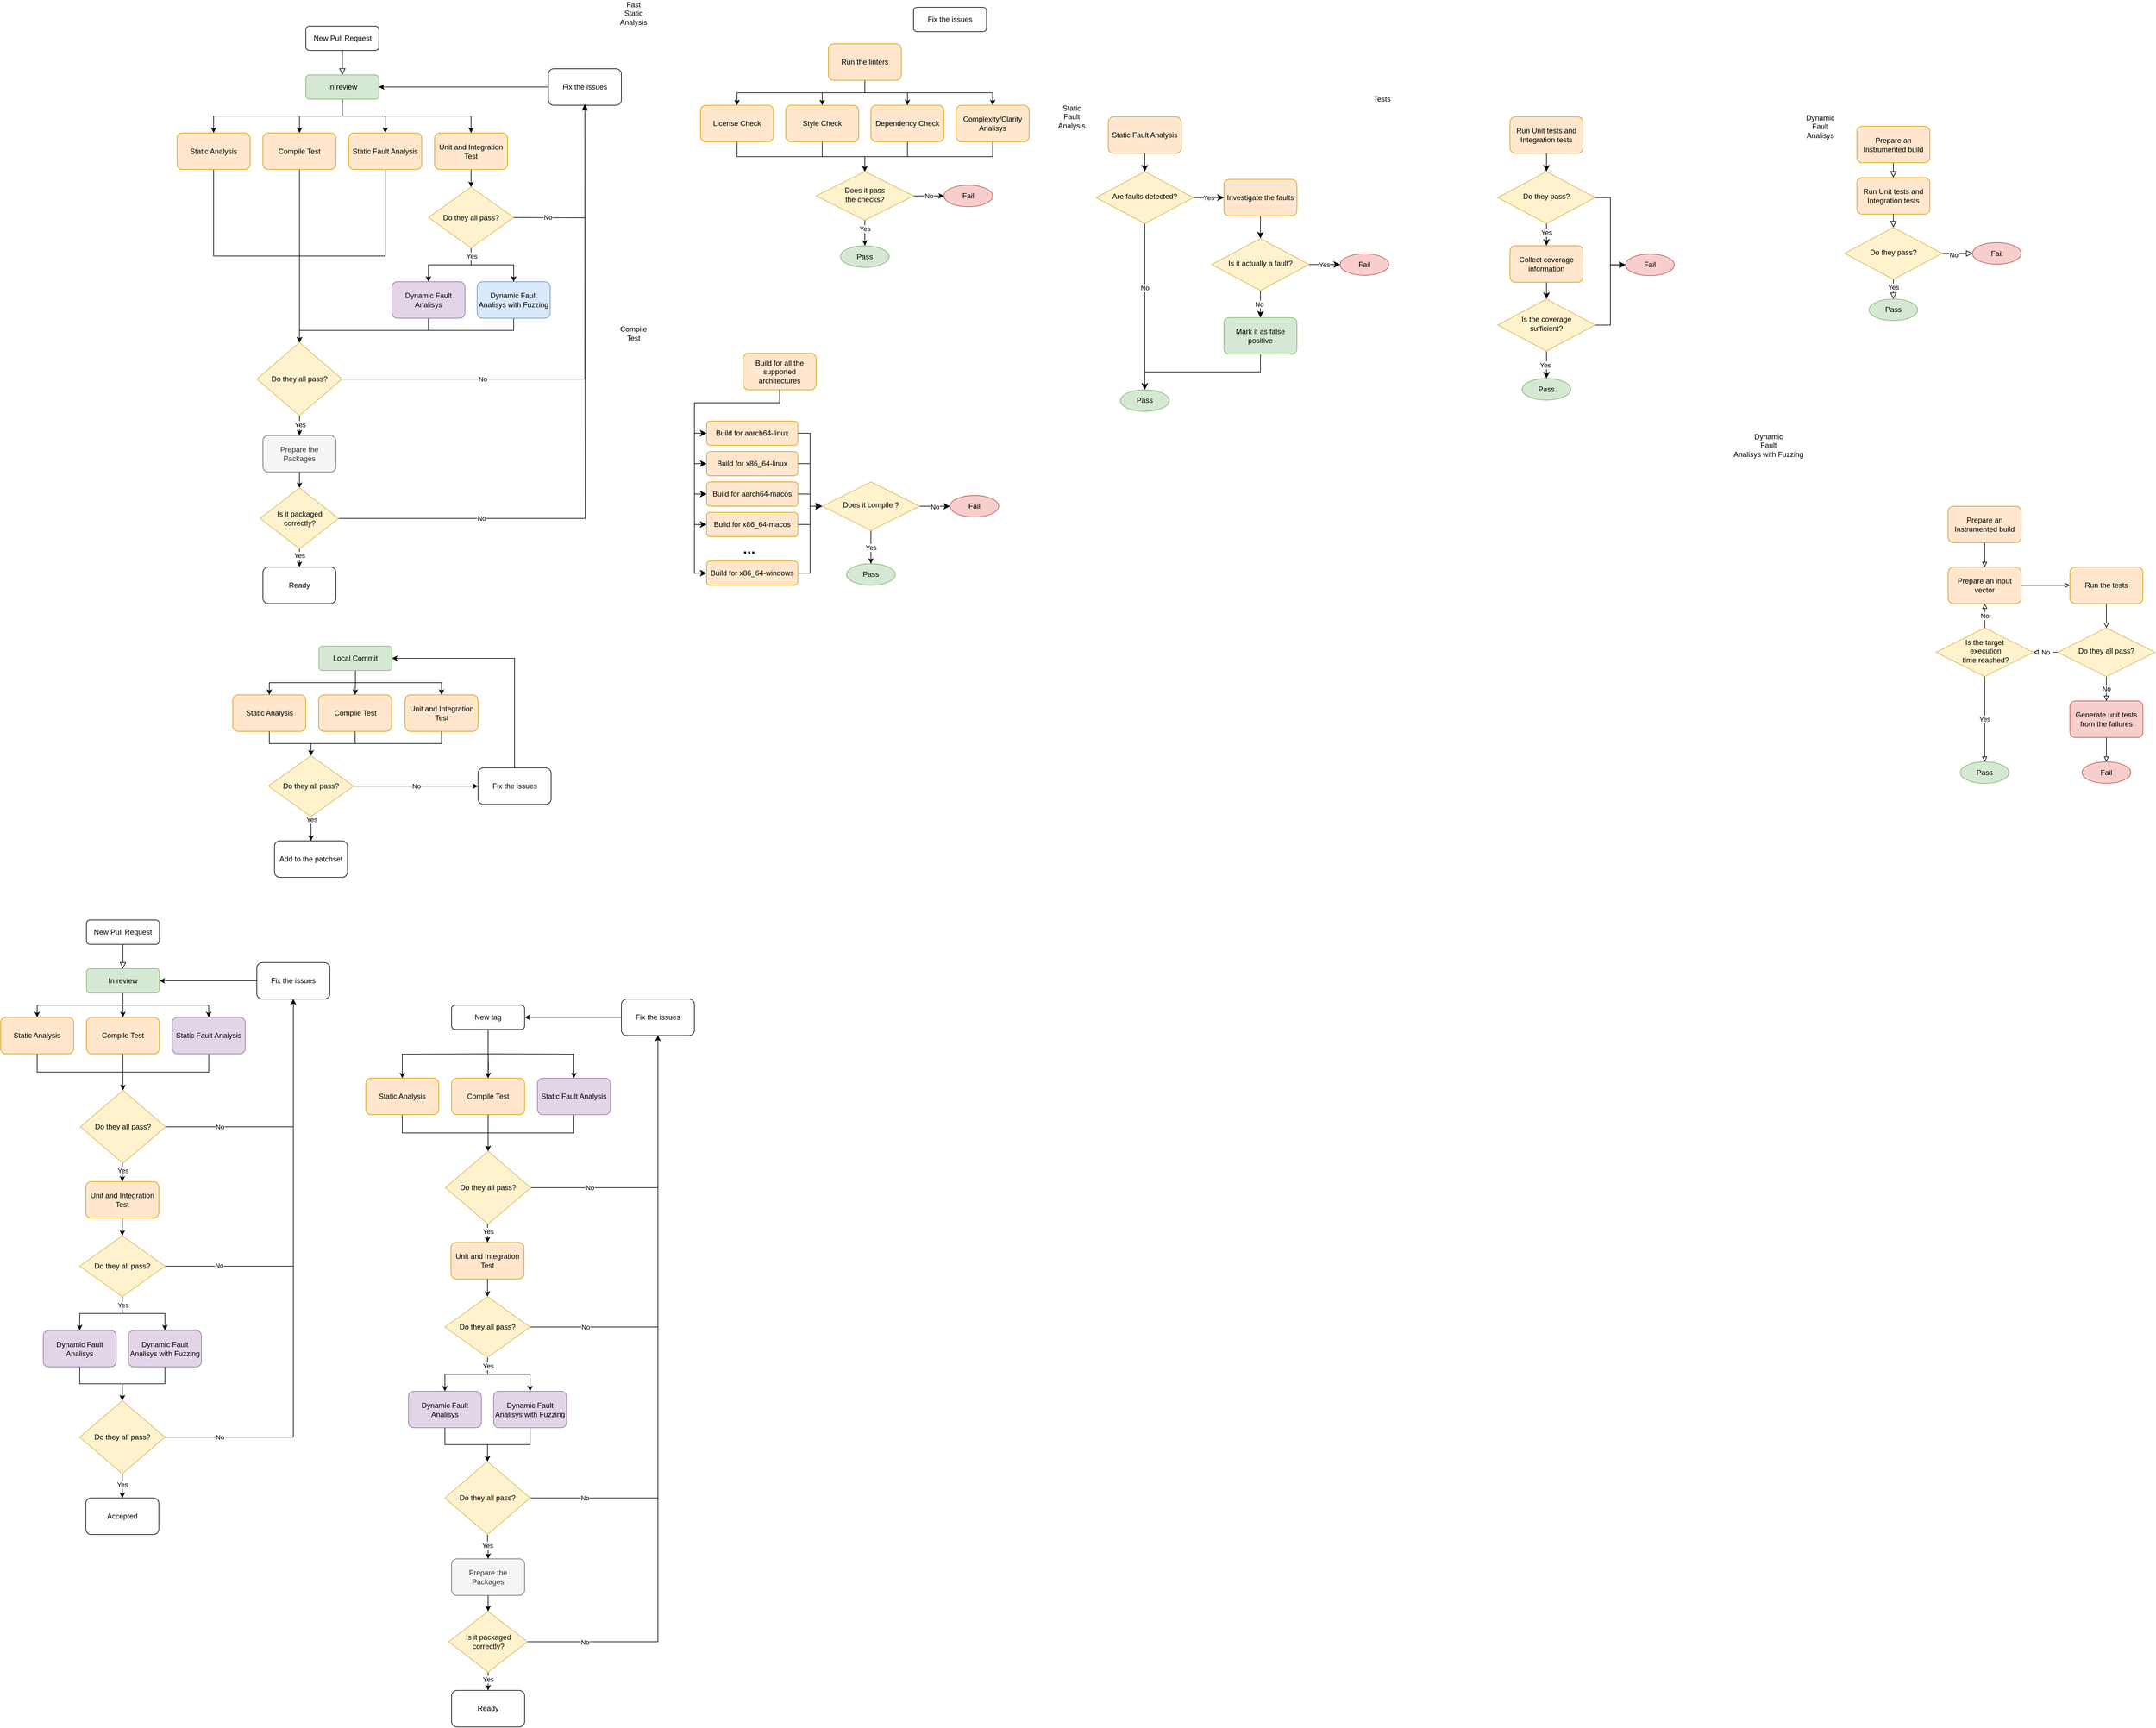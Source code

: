 <mxfile version="20.8.16" type="device"><diagram id="C5RBs43oDa-KdzZeNtuy" name="Page-1"><mxGraphModel dx="2768" dy="894" grid="1" gridSize="10" guides="1" tooltips="1" connect="1" arrows="1" fold="1" page="1" pageScale="1" pageWidth="827" pageHeight="1169" math="0" shadow="0"><root><mxCell id="WIyWlLk6GJQsqaUBKTNV-0"/><mxCell id="WIyWlLk6GJQsqaUBKTNV-1" parent="WIyWlLk6GJQsqaUBKTNV-0"/><mxCell id="33X4uiryNesgYuZpYYGo-34" style="edgeStyle=orthogonalEdgeStyle;rounded=0;orthogonalLoop=1;jettySize=auto;html=1;exitX=1;exitY=0.5;exitDx=0;exitDy=0;entryX=0;entryY=0.5;entryDx=0;entryDy=0;endArrow=classic;endFill=1;" edge="1" parent="WIyWlLk6GJQsqaUBKTNV-1" source="WIyWlLk6GJQsqaUBKTNV-6" target="yuuHPdtdjfyiw_wmx_Uw-79"><mxGeometry relative="1" as="geometry"/></mxCell><mxCell id="33X4uiryNesgYuZpYYGo-35" value="No" style="edgeLabel;html=1;align=center;verticalAlign=middle;resizable=0;points=[];" vertex="1" connectable="0" parent="33X4uiryNesgYuZpYYGo-34"><mxGeometry x="-0.025" y="1" relative="1" as="geometry"><mxPoint y="1" as="offset"/></mxGeometry></mxCell><mxCell id="WIyWlLk6GJQsqaUBKTNV-6" value="Does it pass &lt;br&gt;the checks?" style="rhombus;whiteSpace=wrap;html=1;shadow=0;fontFamily=Helvetica;fontSize=12;align=center;strokeWidth=1;spacing=6;spacingTop=-4;fillColor=#fff2cc;strokeColor=#d6b656;" parent="WIyWlLk6GJQsqaUBKTNV-1" vertex="1"><mxGeometry x="300" y="290" width="160" height="80" as="geometry"/></mxCell><mxCell id="WIyWlLk6GJQsqaUBKTNV-7" value="Fix the issues" style="rounded=1;whiteSpace=wrap;html=1;fontSize=12;glass=0;strokeWidth=1;shadow=0;" parent="WIyWlLk6GJQsqaUBKTNV-1" vertex="1"><mxGeometry x="460" y="20" width="120" height="40" as="geometry"/></mxCell><mxCell id="33X4uiryNesgYuZpYYGo-37" style="edgeStyle=orthogonalEdgeStyle;rounded=0;orthogonalLoop=1;jettySize=auto;html=1;exitX=0.5;exitY=1;exitDx=0;exitDy=0;endArrow=classic;endFill=1;" edge="1" parent="WIyWlLk6GJQsqaUBKTNV-1" source="WIyWlLk6GJQsqaUBKTNV-6" target="yuuHPdtdjfyiw_wmx_Uw-83"><mxGeometry relative="1" as="geometry"><mxPoint x="350" y="470" as="sourcePoint"/></mxGeometry></mxCell><mxCell id="33X4uiryNesgYuZpYYGo-38" value="Yes" style="edgeLabel;html=1;align=center;verticalAlign=middle;resizable=0;points=[];" vertex="1" connectable="0" parent="33X4uiryNesgYuZpYYGo-37"><mxGeometry x="-0.407" relative="1" as="geometry"><mxPoint y="1" as="offset"/></mxGeometry></mxCell><mxCell id="THt2LjTw1VDto6vftJB--10" value="Fast Static Analysis" style="text;html=1;strokeColor=none;fillColor=none;align=center;verticalAlign=middle;whiteSpace=wrap;rounded=0;dashed=1;" parent="WIyWlLk6GJQsqaUBKTNV-1" vertex="1"><mxGeometry x="-20" y="20" width="40" height="20" as="geometry"/></mxCell><mxCell id="yuuHPdtdjfyiw_wmx_Uw-67" style="edgeStyle=orthogonalEdgeStyle;rounded=0;orthogonalLoop=1;jettySize=auto;html=1;exitX=0.5;exitY=1;exitDx=0;exitDy=0;entryX=0;entryY=0.5;entryDx=0;entryDy=0;endArrow=classic;endFill=1;endSize=8;" parent="WIyWlLk6GJQsqaUBKTNV-1" source="THt2LjTw1VDto6vftJB--16" target="yuuHPdtdjfyiw_wmx_Uw-56" edge="1"><mxGeometry relative="1" as="geometry"><Array as="points"><mxPoint x="240" y="670"/><mxPoint x="100" y="670"/><mxPoint x="100" y="770"/></Array></mxGeometry></mxCell><mxCell id="yuuHPdtdjfyiw_wmx_Uw-69" style="edgeStyle=orthogonalEdgeStyle;rounded=0;orthogonalLoop=1;jettySize=auto;html=1;exitX=0.5;exitY=1;exitDx=0;exitDy=0;entryX=0;entryY=0.5;entryDx=0;entryDy=0;endArrow=classic;endFill=1;endSize=8;" parent="WIyWlLk6GJQsqaUBKTNV-1" source="THt2LjTw1VDto6vftJB--16" target="yuuHPdtdjfyiw_wmx_Uw-58" edge="1"><mxGeometry relative="1" as="geometry"><Array as="points"><mxPoint x="240" y="670"/><mxPoint x="100" y="670"/><mxPoint x="100" y="820"/></Array></mxGeometry></mxCell><mxCell id="yuuHPdtdjfyiw_wmx_Uw-70" style="edgeStyle=orthogonalEdgeStyle;rounded=0;orthogonalLoop=1;jettySize=auto;html=1;exitX=0.5;exitY=1;exitDx=0;exitDy=0;entryX=0;entryY=0.5;entryDx=0;entryDy=0;endArrow=classic;endFill=1;endSize=8;" parent="WIyWlLk6GJQsqaUBKTNV-1" source="THt2LjTw1VDto6vftJB--16" target="yuuHPdtdjfyiw_wmx_Uw-63" edge="1"><mxGeometry relative="1" as="geometry"><Array as="points"><mxPoint x="240" y="670"/><mxPoint x="100" y="670"/><mxPoint x="100" y="870"/></Array></mxGeometry></mxCell><mxCell id="yuuHPdtdjfyiw_wmx_Uw-71" style="edgeStyle=orthogonalEdgeStyle;rounded=0;orthogonalLoop=1;jettySize=auto;html=1;exitX=0.5;exitY=1;exitDx=0;exitDy=0;entryX=0;entryY=0.5;entryDx=0;entryDy=0;endArrow=classic;endFill=1;endSize=8;" parent="WIyWlLk6GJQsqaUBKTNV-1" source="THt2LjTw1VDto6vftJB--16" target="yuuHPdtdjfyiw_wmx_Uw-65" edge="1"><mxGeometry relative="1" as="geometry"><Array as="points"><mxPoint x="240" y="670"/><mxPoint x="100" y="670"/><mxPoint x="100" y="950"/></Array></mxGeometry></mxCell><mxCell id="THt2LjTw1VDto6vftJB--16" value="Build for all the supported&lt;br&gt;architectures" style="rounded=1;whiteSpace=wrap;html=1;fillColor=#ffe6cc;strokeColor=#d79b00;" parent="WIyWlLk6GJQsqaUBKTNV-1" vertex="1"><mxGeometry x="180" y="588.63" width="120" height="60" as="geometry"/></mxCell><mxCell id="THt2LjTw1VDto6vftJB--37" value="" style="rounded=0;html=1;jettySize=auto;orthogonalLoop=1;fontSize=11;endArrow=classic;endFill=1;endSize=8;strokeWidth=1;shadow=0;labelBackgroundColor=none;edgeStyle=orthogonalEdgeStyle;exitX=0.5;exitY=1;exitDx=0;exitDy=0;entryX=0;entryY=0.5;entryDx=0;entryDy=0;" parent="WIyWlLk6GJQsqaUBKTNV-1" source="THt2LjTw1VDto6vftJB--16" target="yuuHPdtdjfyiw_wmx_Uw-57" edge="1"><mxGeometry x="0.333" y="20" relative="1" as="geometry"><mxPoint as="offset"/><mxPoint x="250" y="515" as="sourcePoint"/><mxPoint x="240" y="665" as="targetPoint"/><Array as="points"><mxPoint x="240" y="670"/><mxPoint x="100" y="670"/><mxPoint x="100" y="720"/></Array></mxGeometry></mxCell><mxCell id="THt2LjTw1VDto6vftJB--49" value="Compile&lt;br&gt;Test" style="text;html=1;strokeColor=none;fillColor=none;align=center;verticalAlign=middle;whiteSpace=wrap;rounded=0;dashed=1;" parent="WIyWlLk6GJQsqaUBKTNV-1" vertex="1"><mxGeometry x="-20" y="545.5" width="40" height="20" as="geometry"/></mxCell><mxCell id="THt2LjTw1VDto6vftJB--60" style="edgeStyle=orthogonalEdgeStyle;rounded=0;orthogonalLoop=1;jettySize=auto;html=1;exitX=0.5;exitY=1;exitDx=0;exitDy=0;entryX=0.5;entryY=0;entryDx=0;entryDy=0;endArrow=classic;endFill=1;endSize=8;" parent="WIyWlLk6GJQsqaUBKTNV-1" source="THt2LjTw1VDto6vftJB--54" target="THt2LjTw1VDto6vftJB--58" edge="1"><mxGeometry relative="1" as="geometry"/></mxCell><mxCell id="THt2LjTw1VDto6vftJB--54" value="Investigate the faults" style="rounded=1;whiteSpace=wrap;html=1;fillColor=#ffe6cc;strokeColor=#d79b00;" parent="WIyWlLk6GJQsqaUBKTNV-1" vertex="1"><mxGeometry x="970" y="302.75" width="120" height="60" as="geometry"/></mxCell><mxCell id="THt2LjTw1VDto6vftJB--55" value="Static Fault Analysis" style="rounded=1;whiteSpace=wrap;html=1;fillColor=#ffe6cc;strokeColor=#d79b00;" parent="WIyWlLk6GJQsqaUBKTNV-1" vertex="1"><mxGeometry x="780" y="200" width="120" height="60" as="geometry"/></mxCell><mxCell id="THt2LjTw1VDto6vftJB--59" value="Yes" style="edgeStyle=orthogonalEdgeStyle;rounded=0;orthogonalLoop=1;jettySize=auto;html=1;exitX=1;exitY=0.5;exitDx=0;exitDy=0;entryX=0;entryY=0.5;entryDx=0;entryDy=0;endArrow=classic;endFill=1;endSize=8;" parent="WIyWlLk6GJQsqaUBKTNV-1" source="THt2LjTw1VDto6vftJB--56" target="THt2LjTw1VDto6vftJB--54" edge="1"><mxGeometry relative="1" as="geometry"/></mxCell><mxCell id="THt2LjTw1VDto6vftJB--62" style="edgeStyle=orthogonalEdgeStyle;rounded=0;orthogonalLoop=1;jettySize=auto;html=1;exitX=0.5;exitY=1;exitDx=0;exitDy=0;endArrow=classic;endFill=1;endSize=8;" parent="WIyWlLk6GJQsqaUBKTNV-1" source="THt2LjTw1VDto6vftJB--56" target="yuuHPdtdjfyiw_wmx_Uw-86" edge="1"><mxGeometry relative="1" as="geometry"><mxPoint x="840" y="790" as="targetPoint"/></mxGeometry></mxCell><mxCell id="THt2LjTw1VDto6vftJB--66" value="No" style="edgeLabel;html=1;align=center;verticalAlign=middle;resizable=0;points=[];" parent="THt2LjTw1VDto6vftJB--62" vertex="1" connectable="0"><mxGeometry x="-0.227" relative="1" as="geometry"><mxPoint as="offset"/></mxGeometry></mxCell><mxCell id="THt2LjTw1VDto6vftJB--56" value="Are faults detected?" style="rhombus;whiteSpace=wrap;html=1;shadow=0;fontFamily=Helvetica;fontSize=12;align=center;strokeWidth=1;spacing=6;spacingTop=-4;fillColor=#fff2cc;strokeColor=#d6b656;" parent="WIyWlLk6GJQsqaUBKTNV-1" vertex="1"><mxGeometry x="760" y="290" width="160" height="85.5" as="geometry"/></mxCell><mxCell id="THt2LjTw1VDto6vftJB--57" value="" style="rounded=0;html=1;jettySize=auto;orthogonalLoop=1;fontSize=11;endArrow=classic;endFill=1;endSize=8;strokeWidth=1;shadow=0;labelBackgroundColor=none;edgeStyle=orthogonalEdgeStyle;exitX=0.5;exitY=1;exitDx=0;exitDy=0;entryX=0.5;entryY=0;entryDx=0;entryDy=0;" parent="WIyWlLk6GJQsqaUBKTNV-1" source="THt2LjTw1VDto6vftJB--55" target="THt2LjTw1VDto6vftJB--56" edge="1"><mxGeometry x="0.333" y="20" relative="1" as="geometry"><mxPoint as="offset"/><mxPoint x="160" y="480" as="sourcePoint"/><mxPoint x="840" y="280" as="targetPoint"/></mxGeometry></mxCell><mxCell id="THt2LjTw1VDto6vftJB--61" style="edgeStyle=orthogonalEdgeStyle;rounded=0;orthogonalLoop=1;jettySize=auto;html=1;exitX=0.5;exitY=1;exitDx=0;exitDy=0;endArrow=classic;endFill=1;entryX=0.5;entryY=0;entryDx=0;entryDy=0;endSize=8;" parent="WIyWlLk6GJQsqaUBKTNV-1" source="THt2LjTw1VDto6vftJB--58" target="THt2LjTw1VDto6vftJB--64" edge="1"><mxGeometry relative="1" as="geometry"><mxPoint x="1180" y="415.5" as="targetPoint"/></mxGeometry></mxCell><mxCell id="THt2LjTw1VDto6vftJB--63" value="No" style="edgeLabel;html=1;align=center;verticalAlign=middle;resizable=0;points=[];" parent="THt2LjTw1VDto6vftJB--61" vertex="1" connectable="0"><mxGeometry x="0.004" y="-2" relative="1" as="geometry"><mxPoint as="offset"/></mxGeometry></mxCell><mxCell id="THt2LjTw1VDto6vftJB--67" value="Yes" style="edgeStyle=orthogonalEdgeStyle;rounded=0;orthogonalLoop=1;jettySize=auto;html=1;exitX=1;exitY=0.5;exitDx=0;exitDy=0;endArrow=classic;endFill=1;endSize=8;" parent="WIyWlLk6GJQsqaUBKTNV-1" source="THt2LjTw1VDto6vftJB--58" target="yuuHPdtdjfyiw_wmx_Uw-85" edge="1"><mxGeometry relative="1" as="geometry"><mxPoint x="1160" y="119.12" as="targetPoint"/><Array as="points"/></mxGeometry></mxCell><mxCell id="THt2LjTw1VDto6vftJB--58" value="Is it actually a fault?" style="rhombus;whiteSpace=wrap;html=1;shadow=0;fontFamily=Helvetica;fontSize=12;align=center;strokeWidth=1;spacing=6;spacingTop=-4;fillColor=#fff2cc;strokeColor=#d6b656;" parent="WIyWlLk6GJQsqaUBKTNV-1" vertex="1"><mxGeometry x="950" y="400" width="160" height="85.5" as="geometry"/></mxCell><mxCell id="yuuHPdtdjfyiw_wmx_Uw-87" style="edgeStyle=orthogonalEdgeStyle;rounded=0;orthogonalLoop=1;jettySize=auto;html=1;exitX=0.5;exitY=1;exitDx=0;exitDy=0;entryX=0.5;entryY=0;entryDx=0;entryDy=0;endArrow=classic;endFill=1;endSize=8;" parent="WIyWlLk6GJQsqaUBKTNV-1" source="THt2LjTw1VDto6vftJB--64" target="yuuHPdtdjfyiw_wmx_Uw-86" edge="1"><mxGeometry relative="1" as="geometry"/></mxCell><mxCell id="THt2LjTw1VDto6vftJB--64" value="Mark it as false positive" style="rounded=1;whiteSpace=wrap;html=1;fillColor=#d5e8d4;strokeColor=#82b366;" parent="WIyWlLk6GJQsqaUBKTNV-1" vertex="1"><mxGeometry x="970" y="530" width="120" height="60" as="geometry"/></mxCell><mxCell id="THt2LjTw1VDto6vftJB--70" value="Static Fault Analysis" style="text;html=1;strokeColor=none;fillColor=none;align=center;verticalAlign=middle;whiteSpace=wrap;rounded=0;dashed=1;" parent="WIyWlLk6GJQsqaUBKTNV-1" vertex="1"><mxGeometry x="700" y="190" width="40" height="20" as="geometry"/></mxCell><mxCell id="THt2LjTw1VDto6vftJB--74" style="edgeStyle=orthogonalEdgeStyle;rounded=0;orthogonalLoop=1;jettySize=auto;html=1;exitX=0.5;exitY=1;exitDx=0;exitDy=0;entryX=0.5;entryY=0;entryDx=0;entryDy=0;endArrow=classic;endFill=1;endSize=8;" parent="WIyWlLk6GJQsqaUBKTNV-1" source="THt2LjTw1VDto6vftJB--75" target="THt2LjTw1VDto6vftJB--85" edge="1"><mxGeometry relative="1" as="geometry"/></mxCell><mxCell id="THt2LjTw1VDto6vftJB--75" value="Collect coverage information" style="rounded=1;whiteSpace=wrap;html=1;fillColor=#ffe6cc;strokeColor=#d79b00;" parent="WIyWlLk6GJQsqaUBKTNV-1" vertex="1"><mxGeometry x="1440" y="411.88" width="120" height="60" as="geometry"/></mxCell><mxCell id="THt2LjTw1VDto6vftJB--76" value="Run Unit tests and Integration tests" style="rounded=1;whiteSpace=wrap;html=1;fillColor=#ffe6cc;strokeColor=#d79b00;" parent="WIyWlLk6GJQsqaUBKTNV-1" vertex="1"><mxGeometry x="1440" y="200" width="120" height="60" as="geometry"/></mxCell><mxCell id="THt2LjTw1VDto6vftJB--91" style="edgeStyle=orthogonalEdgeStyle;rounded=0;orthogonalLoop=1;jettySize=auto;html=1;exitX=0.5;exitY=1;exitDx=0;exitDy=0;entryX=0.5;entryY=0;entryDx=0;entryDy=0;endArrow=classic;endFill=1;endSize=8;" parent="WIyWlLk6GJQsqaUBKTNV-1" source="THt2LjTw1VDto6vftJB--80" target="THt2LjTw1VDto6vftJB--75" edge="1"><mxGeometry relative="1" as="geometry"/></mxCell><mxCell id="THt2LjTw1VDto6vftJB--92" value="Yes" style="edgeLabel;html=1;align=center;verticalAlign=middle;resizable=0;points=[];" parent="THt2LjTw1VDto6vftJB--91" vertex="1" connectable="0"><mxGeometry x="-0.23" relative="1" as="geometry"><mxPoint as="offset"/></mxGeometry></mxCell><mxCell id="yuuHPdtdjfyiw_wmx_Uw-89" style="edgeStyle=orthogonalEdgeStyle;rounded=0;orthogonalLoop=1;jettySize=auto;html=1;exitX=1;exitY=0.5;exitDx=0;exitDy=0;entryX=0;entryY=0.5;entryDx=0;entryDy=0;endArrow=block;endFill=0;endSize=8;" parent="WIyWlLk6GJQsqaUBKTNV-1" source="THt2LjTw1VDto6vftJB--80" target="yuuHPdtdjfyiw_wmx_Uw-88" edge="1"><mxGeometry relative="1" as="geometry"/></mxCell><mxCell id="THt2LjTw1VDto6vftJB--80" value="Do they pass?" style="rhombus;whiteSpace=wrap;html=1;shadow=0;fontFamily=Helvetica;fontSize=12;align=center;strokeWidth=1;spacing=6;spacingTop=-4;fillColor=#fff2cc;strokeColor=#d6b656;" parent="WIyWlLk6GJQsqaUBKTNV-1" vertex="1"><mxGeometry x="1420" y="290" width="160" height="85.5" as="geometry"/></mxCell><mxCell id="THt2LjTw1VDto6vftJB--81" value="" style="rounded=0;html=1;jettySize=auto;orthogonalLoop=1;fontSize=11;endArrow=classic;endFill=1;endSize=8;strokeWidth=1;shadow=0;labelBackgroundColor=none;edgeStyle=orthogonalEdgeStyle;exitX=0.5;exitY=1;exitDx=0;exitDy=0;entryX=0.5;entryY=0;entryDx=0;entryDy=0;" parent="WIyWlLk6GJQsqaUBKTNV-1" source="THt2LjTw1VDto6vftJB--76" target="THt2LjTw1VDto6vftJB--80" edge="1"><mxGeometry x="0.333" y="20" relative="1" as="geometry"><mxPoint as="offset"/><mxPoint x="820" y="480" as="sourcePoint"/><mxPoint x="1500" y="280" as="targetPoint"/></mxGeometry></mxCell><mxCell id="THt2LjTw1VDto6vftJB--82" style="edgeStyle=orthogonalEdgeStyle;rounded=0;orthogonalLoop=1;jettySize=auto;html=1;exitX=0.5;exitY=1;exitDx=0;exitDy=0;endArrow=classic;endFill=1;endSize=8;entryX=0.5;entryY=0;entryDx=0;entryDy=0;" parent="WIyWlLk6GJQsqaUBKTNV-1" source="THt2LjTw1VDto6vftJB--85" target="yuuHPdtdjfyiw_wmx_Uw-91" edge="1"><mxGeometry relative="1" as="geometry"><mxPoint x="1500" y="685.5" as="targetPoint"/></mxGeometry></mxCell><mxCell id="THt2LjTw1VDto6vftJB--83" value="Yes" style="edgeLabel;html=1;align=center;verticalAlign=middle;resizable=0;points=[];" parent="THt2LjTw1VDto6vftJB--82" vertex="1" connectable="0"><mxGeometry x="0.004" y="-2" relative="1" as="geometry"><mxPoint as="offset"/></mxGeometry></mxCell><mxCell id="yuuHPdtdjfyiw_wmx_Uw-90" style="edgeStyle=orthogonalEdgeStyle;rounded=0;orthogonalLoop=1;jettySize=auto;html=1;exitX=1;exitY=0.5;exitDx=0;exitDy=0;entryX=0;entryY=0.5;entryDx=0;entryDy=0;endArrow=classic;endFill=1;endSize=8;" parent="WIyWlLk6GJQsqaUBKTNV-1" source="THt2LjTw1VDto6vftJB--85" target="yuuHPdtdjfyiw_wmx_Uw-88" edge="1"><mxGeometry relative="1" as="geometry"/></mxCell><mxCell id="THt2LjTw1VDto6vftJB--85" value="Is the coverage&lt;br&gt;sufficient?" style="rhombus;whiteSpace=wrap;html=1;shadow=0;fontFamily=Helvetica;fontSize=12;align=center;strokeWidth=1;spacing=6;spacingTop=-4;fillColor=#fff2cc;strokeColor=#d6b656;" parent="WIyWlLk6GJQsqaUBKTNV-1" vertex="1"><mxGeometry x="1420" y="499.5" width="160" height="85.5" as="geometry"/></mxCell><mxCell id="THt2LjTw1VDto6vftJB--88" value="Tests" style="text;html=1;strokeColor=none;fillColor=none;align=center;verticalAlign=middle;whiteSpace=wrap;rounded=0;dashed=1;" parent="WIyWlLk6GJQsqaUBKTNV-1" vertex="1"><mxGeometry x="1210" y="161" width="40" height="20" as="geometry"/></mxCell><mxCell id="THt2LjTw1VDto6vftJB--104" value="Run Unit tests and Integration tests" style="rounded=1;whiteSpace=wrap;html=1;fillColor=#ffe6cc;strokeColor=#d79b00;" parent="WIyWlLk6GJQsqaUBKTNV-1" vertex="1"><mxGeometry x="2010" y="300" width="120" height="60" as="geometry"/></mxCell><mxCell id="yuuHPdtdjfyiw_wmx_Uw-93" style="edgeStyle=orthogonalEdgeStyle;rounded=0;orthogonalLoop=1;jettySize=auto;html=1;exitX=1;exitY=0.5;exitDx=0;exitDy=0;endArrow=block;endFill=0;endSize=8;" parent="WIyWlLk6GJQsqaUBKTNV-1" source="THt2LjTw1VDto6vftJB--109" target="yuuHPdtdjfyiw_wmx_Uw-92" edge="1"><mxGeometry relative="1" as="geometry"/></mxCell><mxCell id="yuuHPdtdjfyiw_wmx_Uw-94" value="No" style="edgeLabel;html=1;align=center;verticalAlign=middle;resizable=0;points=[];" parent="yuuHPdtdjfyiw_wmx_Uw-93" vertex="1" connectable="0"><mxGeometry x="-0.25" y="-2" relative="1" as="geometry"><mxPoint as="offset"/></mxGeometry></mxCell><mxCell id="yuuHPdtdjfyiw_wmx_Uw-96" style="edgeStyle=orthogonalEdgeStyle;rounded=0;orthogonalLoop=1;jettySize=auto;html=1;exitX=0.5;exitY=1;exitDx=0;exitDy=0;entryX=0.5;entryY=0;entryDx=0;entryDy=0;endArrow=block;endFill=0;endSize=8;" parent="WIyWlLk6GJQsqaUBKTNV-1" source="THt2LjTw1VDto6vftJB--109" target="yuuHPdtdjfyiw_wmx_Uw-95" edge="1"><mxGeometry relative="1" as="geometry"/></mxCell><mxCell id="yuuHPdtdjfyiw_wmx_Uw-97" value="Yes" style="edgeLabel;html=1;align=center;verticalAlign=middle;resizable=0;points=[];" parent="yuuHPdtdjfyiw_wmx_Uw-96" vertex="1" connectable="0"><mxGeometry x="-0.238" relative="1" as="geometry"><mxPoint as="offset"/></mxGeometry></mxCell><mxCell id="THt2LjTw1VDto6vftJB--109" value="Do they pass?" style="rhombus;whiteSpace=wrap;html=1;shadow=0;fontFamily=Helvetica;fontSize=12;align=center;strokeWidth=1;spacing=6;spacingTop=-4;fillColor=#fff2cc;strokeColor=#d6b656;" parent="WIyWlLk6GJQsqaUBKTNV-1" vertex="1"><mxGeometry x="1990" y="381.75" width="160" height="85.5" as="geometry"/></mxCell><mxCell id="THt2LjTw1VDto6vftJB--110" value="" style="rounded=0;html=1;jettySize=auto;orthogonalLoop=1;fontSize=11;endArrow=block;endFill=0;endSize=8;strokeWidth=1;shadow=0;labelBackgroundColor=none;edgeStyle=orthogonalEdgeStyle;exitX=0.5;exitY=1;exitDx=0;exitDy=0;entryX=0.5;entryY=0;entryDx=0;entryDy=0;" parent="WIyWlLk6GJQsqaUBKTNV-1" source="THt2LjTw1VDto6vftJB--104" target="THt2LjTw1VDto6vftJB--109" edge="1"><mxGeometry x="0.333" y="20" relative="1" as="geometry"><mxPoint as="offset"/><mxPoint x="1390" y="585.5" as="sourcePoint"/><mxPoint x="2070" y="385.5" as="targetPoint"/></mxGeometry></mxCell><mxCell id="THt2LjTw1VDto6vftJB--115" value="Dynamic&lt;br&gt;Fault&lt;br&gt;Analisys" style="text;html=1;strokeColor=none;fillColor=none;align=center;verticalAlign=middle;whiteSpace=wrap;rounded=0;dashed=1;" parent="WIyWlLk6GJQsqaUBKTNV-1" vertex="1"><mxGeometry x="1930" y="205.5" width="40" height="20" as="geometry"/></mxCell><mxCell id="THt2LjTw1VDto6vftJB--120" value="" style="edgeStyle=orthogonalEdgeStyle;rounded=1;orthogonalLoop=1;jettySize=auto;html=1;endArrow=block;endFill=0;endSize=8;" parent="WIyWlLk6GJQsqaUBKTNV-1" source="THt2LjTw1VDto6vftJB--119" target="THt2LjTw1VDto6vftJB--104" edge="1"><mxGeometry relative="1" as="geometry"/></mxCell><mxCell id="THt2LjTw1VDto6vftJB--119" value="Prepare an Instrumented build" style="rounded=1;whiteSpace=wrap;html=1;fillColor=#ffe6cc;strokeColor=#d79b00;" parent="WIyWlLk6GJQsqaUBKTNV-1" vertex="1"><mxGeometry x="2010" y="215.5" width="120" height="60" as="geometry"/></mxCell><mxCell id="33X4uiryNesgYuZpYYGo-19" style="edgeStyle=orthogonalEdgeStyle;rounded=0;orthogonalLoop=1;jettySize=auto;html=1;exitX=1;exitY=0.5;exitDx=0;exitDy=0;entryX=0;entryY=0.5;entryDx=0;entryDy=0;endArrow=block;endFill=0;" edge="1" parent="WIyWlLk6GJQsqaUBKTNV-1" source="THt2LjTw1VDto6vftJB--123" target="33X4uiryNesgYuZpYYGo-4"><mxGeometry relative="1" as="geometry"/></mxCell><mxCell id="THt2LjTw1VDto6vftJB--123" value="Prepare an input vector" style="rounded=1;whiteSpace=wrap;html=1;fillColor=#ffe6cc;strokeColor=#d79b00;direction=east;" parent="WIyWlLk6GJQsqaUBKTNV-1" vertex="1"><mxGeometry x="2160" y="940" width="120" height="60" as="geometry"/></mxCell><mxCell id="THt2LjTw1VDto6vftJB--130" value="Dynamic&lt;br&gt;Fault&lt;br&gt;Analisys with Fuzzing" style="text;html=1;strokeColor=none;fillColor=none;align=center;verticalAlign=middle;whiteSpace=wrap;rounded=0;dashed=1;" parent="WIyWlLk6GJQsqaUBKTNV-1" vertex="1"><mxGeometry x="1800" y="720" width="130" height="40" as="geometry"/></mxCell><mxCell id="33X4uiryNesgYuZpYYGo-18" style="edgeStyle=orthogonalEdgeStyle;rounded=0;orthogonalLoop=1;jettySize=auto;html=1;endArrow=block;endFill=0;exitX=0.5;exitY=1;exitDx=0;exitDy=0;" edge="1" parent="WIyWlLk6GJQsqaUBKTNV-1" source="THt2LjTw1VDto6vftJB--133" target="THt2LjTw1VDto6vftJB--123"><mxGeometry relative="1" as="geometry"/></mxCell><mxCell id="THt2LjTw1VDto6vftJB--133" value="Prepare an Instrumented build" style="rounded=1;whiteSpace=wrap;html=1;fillColor=#ffe6cc;strokeColor=#d79b00;direction=east;" parent="WIyWlLk6GJQsqaUBKTNV-1" vertex="1"><mxGeometry x="2160" y="840" width="120" height="60" as="geometry"/></mxCell><mxCell id="33X4uiryNesgYuZpYYGo-22" style="edgeStyle=orthogonalEdgeStyle;rounded=0;orthogonalLoop=1;jettySize=auto;html=1;exitX=0.5;exitY=1;exitDx=0;exitDy=0;entryX=0.5;entryY=0;entryDx=0;entryDy=0;endArrow=block;endFill=0;" edge="1" parent="WIyWlLk6GJQsqaUBKTNV-1" source="THt2LjTw1VDto6vftJB--134" target="yuuHPdtdjfyiw_wmx_Uw-103"><mxGeometry relative="1" as="geometry"/></mxCell><mxCell id="THt2LjTw1VDto6vftJB--134" value="Generate unit tests from the failures" style="rounded=1;whiteSpace=wrap;html=1;fillColor=#f8cecc;strokeColor=#b85450;direction=east;" parent="WIyWlLk6GJQsqaUBKTNV-1" vertex="1"><mxGeometry x="2360" y="1160" width="120" height="60" as="geometry"/></mxCell><mxCell id="yuuHPdtdjfyiw_wmx_Uw-0" value="" style="rounded=0;html=1;jettySize=auto;orthogonalLoop=1;fontSize=11;endArrow=block;endFill=0;endSize=8;strokeWidth=1;shadow=0;labelBackgroundColor=none;edgeStyle=orthogonalEdgeStyle;entryX=0.5;entryY=0;entryDx=0;entryDy=0;" parent="WIyWlLk6GJQsqaUBKTNV-1" source="yuuHPdtdjfyiw_wmx_Uw-1" target="yuuHPdtdjfyiw_wmx_Uw-2" edge="1"><mxGeometry relative="1" as="geometry"/></mxCell><mxCell id="yuuHPdtdjfyiw_wmx_Uw-1" value="New Pull Request" style="rounded=1;whiteSpace=wrap;html=1;fontSize=12;glass=0;strokeWidth=1;shadow=0;" parent="WIyWlLk6GJQsqaUBKTNV-1" vertex="1"><mxGeometry x="-538.5" y="51" width="120" height="40" as="geometry"/></mxCell><mxCell id="yuuHPdtdjfyiw_wmx_Uw-11" style="edgeStyle=orthogonalEdgeStyle;rounded=0;orthogonalLoop=1;jettySize=auto;html=1;exitX=0.5;exitY=1;exitDx=0;exitDy=0;entryX=0.5;entryY=0;entryDx=0;entryDy=0;" parent="WIyWlLk6GJQsqaUBKTNV-1" source="yuuHPdtdjfyiw_wmx_Uw-2" target="yuuHPdtdjfyiw_wmx_Uw-3" edge="1"><mxGeometry relative="1" as="geometry"/></mxCell><mxCell id="yuuHPdtdjfyiw_wmx_Uw-12" style="edgeStyle=orthogonalEdgeStyle;rounded=0;orthogonalLoop=1;jettySize=auto;html=1;exitX=0.5;exitY=1;exitDx=0;exitDy=0;" parent="WIyWlLk6GJQsqaUBKTNV-1" source="yuuHPdtdjfyiw_wmx_Uw-2" target="yuuHPdtdjfyiw_wmx_Uw-6" edge="1"><mxGeometry relative="1" as="geometry"/></mxCell><mxCell id="yuuHPdtdjfyiw_wmx_Uw-13" style="edgeStyle=orthogonalEdgeStyle;rounded=0;orthogonalLoop=1;jettySize=auto;html=1;exitX=0.5;exitY=1;exitDx=0;exitDy=0;" parent="WIyWlLk6GJQsqaUBKTNV-1" source="yuuHPdtdjfyiw_wmx_Uw-2" target="yuuHPdtdjfyiw_wmx_Uw-4" edge="1"><mxGeometry relative="1" as="geometry"/></mxCell><mxCell id="yuuHPdtdjfyiw_wmx_Uw-14" style="edgeStyle=orthogonalEdgeStyle;rounded=0;orthogonalLoop=1;jettySize=auto;html=1;exitX=0.5;exitY=1;exitDx=0;exitDy=0;" parent="WIyWlLk6GJQsqaUBKTNV-1" source="yuuHPdtdjfyiw_wmx_Uw-2" target="yuuHPdtdjfyiw_wmx_Uw-5" edge="1"><mxGeometry relative="1" as="geometry"/></mxCell><mxCell id="yuuHPdtdjfyiw_wmx_Uw-2" value="In review" style="rounded=1;whiteSpace=wrap;html=1;fontSize=12;glass=0;strokeWidth=1;shadow=0;fillColor=#d5e8d4;strokeColor=#82b366;" parent="WIyWlLk6GJQsqaUBKTNV-1" vertex="1"><mxGeometry x="-538.5" y="131" width="120" height="40" as="geometry"/></mxCell><mxCell id="yuuHPdtdjfyiw_wmx_Uw-15" style="edgeStyle=orthogonalEdgeStyle;rounded=0;orthogonalLoop=1;jettySize=auto;html=1;exitX=0.5;exitY=1;exitDx=0;exitDy=0;entryX=0.5;entryY=0;entryDx=0;entryDy=0;" parent="WIyWlLk6GJQsqaUBKTNV-1" source="yuuHPdtdjfyiw_wmx_Uw-3" target="yuuHPdtdjfyiw_wmx_Uw-9" edge="1"><mxGeometry relative="1" as="geometry"/></mxCell><mxCell id="yuuHPdtdjfyiw_wmx_Uw-3" value="Static Analysis" style="rounded=1;whiteSpace=wrap;html=1;fillColor=#ffe6cc;strokeColor=#d79b00;" parent="WIyWlLk6GJQsqaUBKTNV-1" vertex="1"><mxGeometry x="-750" y="226.5" width="120" height="60" as="geometry"/></mxCell><mxCell id="yuuHPdtdjfyiw_wmx_Uw-16" style="edgeStyle=orthogonalEdgeStyle;rounded=0;orthogonalLoop=1;jettySize=auto;html=1;exitX=0.5;exitY=1;exitDx=0;exitDy=0;entryX=0.5;entryY=0;entryDx=0;entryDy=0;" parent="WIyWlLk6GJQsqaUBKTNV-1" source="yuuHPdtdjfyiw_wmx_Uw-4" target="yuuHPdtdjfyiw_wmx_Uw-9" edge="1"><mxGeometry relative="1" as="geometry"><mxPoint x="-548.5" y="461" as="targetPoint"/></mxGeometry></mxCell><mxCell id="yuuHPdtdjfyiw_wmx_Uw-4" value="Compile Test" style="rounded=1;whiteSpace=wrap;html=1;fillColor=#ffe6cc;strokeColor=#d79b00;" parent="WIyWlLk6GJQsqaUBKTNV-1" vertex="1"><mxGeometry x="-609" y="226.5" width="120" height="60" as="geometry"/></mxCell><mxCell id="yuuHPdtdjfyiw_wmx_Uw-17" style="edgeStyle=orthogonalEdgeStyle;rounded=0;orthogonalLoop=1;jettySize=auto;html=1;exitX=0.5;exitY=1;exitDx=0;exitDy=0;entryX=0.5;entryY=0;entryDx=0;entryDy=0;" parent="WIyWlLk6GJQsqaUBKTNV-1" source="yuuHPdtdjfyiw_wmx_Uw-5" target="yuuHPdtdjfyiw_wmx_Uw-9" edge="1"><mxGeometry relative="1" as="geometry"><mxPoint x="-548.5" y="461" as="targetPoint"/></mxGeometry></mxCell><mxCell id="yuuHPdtdjfyiw_wmx_Uw-5" value="Static Fault Analysis" style="rounded=1;whiteSpace=wrap;html=1;fillColor=#ffe6cc;strokeColor=#d79b00;" parent="WIyWlLk6GJQsqaUBKTNV-1" vertex="1"><mxGeometry x="-468" y="226.5" width="120" height="60" as="geometry"/></mxCell><mxCell id="yuuHPdtdjfyiw_wmx_Uw-19" style="edgeStyle=orthogonalEdgeStyle;rounded=0;orthogonalLoop=1;jettySize=auto;html=1;exitX=0.5;exitY=1;exitDx=0;exitDy=0;" parent="WIyWlLk6GJQsqaUBKTNV-1" source="yuuHPdtdjfyiw_wmx_Uw-6" target="yuuHPdtdjfyiw_wmx_Uw-18" edge="1"><mxGeometry relative="1" as="geometry"/></mxCell><mxCell id="yuuHPdtdjfyiw_wmx_Uw-6" value="Unit and Integration&lt;br&gt;Test" style="rounded=1;whiteSpace=wrap;html=1;fillColor=#ffe6cc;strokeColor=#d79b00;" parent="WIyWlLk6GJQsqaUBKTNV-1" vertex="1"><mxGeometry x="-327" y="226.5" width="120" height="60" as="geometry"/></mxCell><mxCell id="yuuHPdtdjfyiw_wmx_Uw-40" style="edgeStyle=orthogonalEdgeStyle;rounded=0;orthogonalLoop=1;jettySize=auto;html=1;exitX=0.5;exitY=1;exitDx=0;exitDy=0;entryX=0.5;entryY=0;entryDx=0;entryDy=0;" parent="WIyWlLk6GJQsqaUBKTNV-1" source="yuuHPdtdjfyiw_wmx_Uw-7" target="yuuHPdtdjfyiw_wmx_Uw-9" edge="1"><mxGeometry relative="1" as="geometry"/></mxCell><mxCell id="yuuHPdtdjfyiw_wmx_Uw-7" value="Dynamic Fault Analisys" style="rounded=1;whiteSpace=wrap;html=1;fillColor=#e1d5e7;strokeColor=#9673a6;" parent="WIyWlLk6GJQsqaUBKTNV-1" vertex="1"><mxGeometry x="-397" y="471" width="120" height="60" as="geometry"/></mxCell><mxCell id="yuuHPdtdjfyiw_wmx_Uw-39" style="edgeStyle=orthogonalEdgeStyle;rounded=0;orthogonalLoop=1;jettySize=auto;html=1;exitX=0.5;exitY=1;exitDx=0;exitDy=0;entryX=0.5;entryY=0;entryDx=0;entryDy=0;" parent="WIyWlLk6GJQsqaUBKTNV-1" source="yuuHPdtdjfyiw_wmx_Uw-8" target="yuuHPdtdjfyiw_wmx_Uw-9" edge="1"><mxGeometry relative="1" as="geometry"/></mxCell><mxCell id="yuuHPdtdjfyiw_wmx_Uw-8" value="Dynamic Fault Analisys with Fuzzing" style="rounded=1;whiteSpace=wrap;html=1;fillColor=#dae8fc;strokeColor=#6c8ebf;" parent="WIyWlLk6GJQsqaUBKTNV-1" vertex="1"><mxGeometry x="-257" y="471" width="120" height="60" as="geometry"/></mxCell><mxCell id="yuuHPdtdjfyiw_wmx_Uw-25" style="edgeStyle=orthogonalEdgeStyle;rounded=0;orthogonalLoop=1;jettySize=auto;html=1;exitX=1;exitY=0.5;exitDx=0;exitDy=0;entryX=0.5;entryY=1;entryDx=0;entryDy=0;" parent="WIyWlLk6GJQsqaUBKTNV-1" source="yuuHPdtdjfyiw_wmx_Uw-9" target="yuuHPdtdjfyiw_wmx_Uw-24" edge="1"><mxGeometry relative="1" as="geometry"/></mxCell><mxCell id="yuuHPdtdjfyiw_wmx_Uw-26" value="No" style="edgeLabel;html=1;align=center;verticalAlign=middle;resizable=0;points=[];" parent="yuuHPdtdjfyiw_wmx_Uw-25" vertex="1" connectable="0"><mxGeometry x="-0.457" y="3" relative="1" as="geometry"><mxPoint y="3" as="offset"/></mxGeometry></mxCell><mxCell id="yuuHPdtdjfyiw_wmx_Uw-27" style="edgeStyle=orthogonalEdgeStyle;rounded=0;orthogonalLoop=1;jettySize=auto;html=1;exitX=0.5;exitY=1;exitDx=0;exitDy=0;entryX=0.5;entryY=0;entryDx=0;entryDy=0;" parent="WIyWlLk6GJQsqaUBKTNV-1" source="yuuHPdtdjfyiw_wmx_Uw-9" target="yuuHPdtdjfyiw_wmx_Uw-29" edge="1"><mxGeometry relative="1" as="geometry"><mxPoint x="-549" y="731" as="targetPoint"/></mxGeometry></mxCell><mxCell id="yuuHPdtdjfyiw_wmx_Uw-28" value="Yes" style="edgeLabel;html=1;align=center;verticalAlign=middle;resizable=0;points=[];" parent="yuuHPdtdjfyiw_wmx_Uw-27" vertex="1" connectable="0"><mxGeometry x="-0.12" y="1" relative="1" as="geometry"><mxPoint as="offset"/></mxGeometry></mxCell><mxCell id="yuuHPdtdjfyiw_wmx_Uw-9" value="Do they all pass?" style="rhombus;whiteSpace=wrap;html=1;fillColor=#fff2cc;strokeColor=#d6b656;" parent="WIyWlLk6GJQsqaUBKTNV-1" vertex="1"><mxGeometry x="-619" y="571" width="140" height="120" as="geometry"/></mxCell><mxCell id="yuuHPdtdjfyiw_wmx_Uw-20" style="edgeStyle=orthogonalEdgeStyle;rounded=0;orthogonalLoop=1;jettySize=auto;html=1;exitX=0.5;exitY=1;exitDx=0;exitDy=0;" parent="WIyWlLk6GJQsqaUBKTNV-1" source="yuuHPdtdjfyiw_wmx_Uw-18" target="yuuHPdtdjfyiw_wmx_Uw-7" edge="1"><mxGeometry relative="1" as="geometry"/></mxCell><mxCell id="yuuHPdtdjfyiw_wmx_Uw-21" style="edgeStyle=orthogonalEdgeStyle;rounded=0;orthogonalLoop=1;jettySize=auto;html=1;exitX=0.5;exitY=1;exitDx=0;exitDy=0;entryX=0.5;entryY=0;entryDx=0;entryDy=0;" parent="WIyWlLk6GJQsqaUBKTNV-1" source="yuuHPdtdjfyiw_wmx_Uw-18" target="yuuHPdtdjfyiw_wmx_Uw-8" edge="1"><mxGeometry relative="1" as="geometry"/></mxCell><mxCell id="xuXOrO94DsYtotTNvIHi-2" value="Yes" style="edgeLabel;html=1;align=center;verticalAlign=middle;resizable=0;points=[];" parent="yuuHPdtdjfyiw_wmx_Uw-21" vertex="1" connectable="0"><mxGeometry x="-0.801" y="1" relative="1" as="geometry"><mxPoint y="1" as="offset"/></mxGeometry></mxCell><mxCell id="yuuHPdtdjfyiw_wmx_Uw-18" value="Do they all pass?" style="rhombus;whiteSpace=wrap;html=1;fillColor=#fff2cc;strokeColor=#d6b656;" parent="WIyWlLk6GJQsqaUBKTNV-1" vertex="1"><mxGeometry x="-337" y="315.5" width="140" height="100" as="geometry"/></mxCell><mxCell id="yuuHPdtdjfyiw_wmx_Uw-41" style="edgeStyle=orthogonalEdgeStyle;rounded=0;orthogonalLoop=1;jettySize=auto;html=1;exitX=0;exitY=0.5;exitDx=0;exitDy=0;entryX=1;entryY=0.5;entryDx=0;entryDy=0;" parent="WIyWlLk6GJQsqaUBKTNV-1" source="yuuHPdtdjfyiw_wmx_Uw-24" target="yuuHPdtdjfyiw_wmx_Uw-2" edge="1"><mxGeometry relative="1" as="geometry"/></mxCell><mxCell id="yuuHPdtdjfyiw_wmx_Uw-24" value="Fix the issues" style="rounded=1;whiteSpace=wrap;html=1;" parent="WIyWlLk6GJQsqaUBKTNV-1" vertex="1"><mxGeometry x="-140" y="121" width="120" height="60" as="geometry"/></mxCell><mxCell id="yuuHPdtdjfyiw_wmx_Uw-31" style="edgeStyle=orthogonalEdgeStyle;rounded=0;orthogonalLoop=1;jettySize=auto;html=1;exitX=0.5;exitY=1;exitDx=0;exitDy=0;entryX=0.5;entryY=0;entryDx=0;entryDy=0;" parent="WIyWlLk6GJQsqaUBKTNV-1" source="yuuHPdtdjfyiw_wmx_Uw-29" target="yuuHPdtdjfyiw_wmx_Uw-30" edge="1"><mxGeometry relative="1" as="geometry"/></mxCell><mxCell id="yuuHPdtdjfyiw_wmx_Uw-29" value="Prepare the Packages" style="rounded=1;whiteSpace=wrap;html=1;fillColor=#f5f5f5;strokeColor=#666666;fontColor=#333333;" parent="WIyWlLk6GJQsqaUBKTNV-1" vertex="1"><mxGeometry x="-609" y="723.75" width="120" height="60" as="geometry"/></mxCell><mxCell id="yuuHPdtdjfyiw_wmx_Uw-32" style="edgeStyle=orthogonalEdgeStyle;rounded=0;orthogonalLoop=1;jettySize=auto;html=1;exitX=1;exitY=0.5;exitDx=0;exitDy=0;" parent="WIyWlLk6GJQsqaUBKTNV-1" source="yuuHPdtdjfyiw_wmx_Uw-30" edge="1"><mxGeometry relative="1" as="geometry"><mxPoint x="-80" y="179" as="targetPoint"/></mxGeometry></mxCell><mxCell id="yuuHPdtdjfyiw_wmx_Uw-33" value="No" style="edgeLabel;html=1;align=center;verticalAlign=middle;resizable=0;points=[];" parent="yuuHPdtdjfyiw_wmx_Uw-32" vertex="1" connectable="0"><mxGeometry x="-0.624" y="-1" relative="1" as="geometry"><mxPoint x="30.5" y="-1" as="offset"/></mxGeometry></mxCell><mxCell id="yuuHPdtdjfyiw_wmx_Uw-36" style="edgeStyle=orthogonalEdgeStyle;rounded=0;orthogonalLoop=1;jettySize=auto;html=1;exitX=0.5;exitY=1;exitDx=0;exitDy=0;" parent="WIyWlLk6GJQsqaUBKTNV-1" source="yuuHPdtdjfyiw_wmx_Uw-30" target="yuuHPdtdjfyiw_wmx_Uw-35" edge="1"><mxGeometry relative="1" as="geometry"/></mxCell><mxCell id="yuuHPdtdjfyiw_wmx_Uw-37" value="Yes" style="edgeLabel;html=1;align=center;verticalAlign=middle;resizable=0;points=[];" parent="yuuHPdtdjfyiw_wmx_Uw-36" vertex="1" connectable="0"><mxGeometry x="0.24" relative="1" as="geometry"><mxPoint as="offset"/></mxGeometry></mxCell><mxCell id="yuuHPdtdjfyiw_wmx_Uw-30" value="Is it packaged correctly?" style="rhombus;whiteSpace=wrap;html=1;fillColor=#fff2cc;strokeColor=#d6b656;" parent="WIyWlLk6GJQsqaUBKTNV-1" vertex="1"><mxGeometry x="-613.5" y="810" width="129" height="100" as="geometry"/></mxCell><mxCell id="yuuHPdtdjfyiw_wmx_Uw-35" value="Ready" style="rounded=1;whiteSpace=wrap;html=1;" parent="WIyWlLk6GJQsqaUBKTNV-1" vertex="1"><mxGeometry x="-609" y="940" width="120" height="60" as="geometry"/></mxCell><mxCell id="33X4uiryNesgYuZpYYGo-26" style="edgeStyle=orthogonalEdgeStyle;rounded=0;orthogonalLoop=1;jettySize=auto;html=1;exitX=0.5;exitY=1;exitDx=0;exitDy=0;entryX=0.5;entryY=0;entryDx=0;entryDy=0;endArrow=classic;endFill=1;" edge="1" parent="WIyWlLk6GJQsqaUBKTNV-1" source="yuuHPdtdjfyiw_wmx_Uw-44" target="33X4uiryNesgYuZpYYGo-24"><mxGeometry relative="1" as="geometry"/></mxCell><mxCell id="33X4uiryNesgYuZpYYGo-27" style="edgeStyle=orthogonalEdgeStyle;rounded=0;orthogonalLoop=1;jettySize=auto;html=1;exitX=0.5;exitY=1;exitDx=0;exitDy=0;entryX=0.5;entryY=0;entryDx=0;entryDy=0;endArrow=classic;endFill=1;" edge="1" parent="WIyWlLk6GJQsqaUBKTNV-1" source="yuuHPdtdjfyiw_wmx_Uw-44" target="33X4uiryNesgYuZpYYGo-23"><mxGeometry relative="1" as="geometry"/></mxCell><mxCell id="33X4uiryNesgYuZpYYGo-28" style="edgeStyle=orthogonalEdgeStyle;rounded=0;orthogonalLoop=1;jettySize=auto;html=1;exitX=0.5;exitY=1;exitDx=0;exitDy=0;entryX=0.5;entryY=0;entryDx=0;entryDy=0;endArrow=classic;endFill=1;" edge="1" parent="WIyWlLk6GJQsqaUBKTNV-1" source="yuuHPdtdjfyiw_wmx_Uw-44" target="33X4uiryNesgYuZpYYGo-25"><mxGeometry relative="1" as="geometry"/></mxCell><mxCell id="33X4uiryNesgYuZpYYGo-103" style="edgeStyle=orthogonalEdgeStyle;rounded=0;orthogonalLoop=1;jettySize=auto;html=1;exitX=0.5;exitY=1;exitDx=0;exitDy=0;entryX=0.5;entryY=0;entryDx=0;entryDy=0;endArrow=classic;endFill=1;" edge="1" parent="WIyWlLk6GJQsqaUBKTNV-1" source="yuuHPdtdjfyiw_wmx_Uw-44" target="yuuHPdtdjfyiw_wmx_Uw-45"><mxGeometry relative="1" as="geometry"/></mxCell><mxCell id="yuuHPdtdjfyiw_wmx_Uw-44" value="Run the linters" style="rounded=1;whiteSpace=wrap;html=1;fillColor=#ffe6cc;strokeColor=#d79b00;" parent="WIyWlLk6GJQsqaUBKTNV-1" vertex="1"><mxGeometry x="320" y="80" width="120" height="60" as="geometry"/></mxCell><mxCell id="33X4uiryNesgYuZpYYGo-104" style="edgeStyle=orthogonalEdgeStyle;rounded=0;orthogonalLoop=1;jettySize=auto;html=1;exitX=0.5;exitY=1;exitDx=0;exitDy=0;entryX=0.5;entryY=0;entryDx=0;entryDy=0;endArrow=classic;endFill=1;" edge="1" parent="WIyWlLk6GJQsqaUBKTNV-1" source="yuuHPdtdjfyiw_wmx_Uw-45" target="WIyWlLk6GJQsqaUBKTNV-6"><mxGeometry relative="1" as="geometry"/></mxCell><mxCell id="yuuHPdtdjfyiw_wmx_Uw-45" value="Complexity/Clarity&lt;br&gt;Analisys" style="rounded=1;whiteSpace=wrap;html=1;fillColor=#ffe6cc;strokeColor=#d79b00;" parent="WIyWlLk6GJQsqaUBKTNV-1" vertex="1"><mxGeometry x="530" y="181" width="120" height="60" as="geometry"/></mxCell><mxCell id="yuuHPdtdjfyiw_wmx_Uw-73" style="edgeStyle=orthogonalEdgeStyle;rounded=0;orthogonalLoop=1;jettySize=auto;html=1;exitX=1;exitY=0.5;exitDx=0;exitDy=0;endArrow=classic;endFill=1;endSize=8;entryX=0;entryY=0.5;entryDx=0;entryDy=0;" parent="WIyWlLk6GJQsqaUBKTNV-1" source="yuuHPdtdjfyiw_wmx_Uw-56" target="yuuHPdtdjfyiw_wmx_Uw-66" edge="1"><mxGeometry relative="1" as="geometry"/></mxCell><mxCell id="yuuHPdtdjfyiw_wmx_Uw-56" value="Build for x86_64-linux" style="rounded=1;whiteSpace=wrap;html=1;fillColor=#ffe6cc;strokeColor=#d79b00;" parent="WIyWlLk6GJQsqaUBKTNV-1" vertex="1"><mxGeometry x="120" y="750" width="150" height="40" as="geometry"/></mxCell><mxCell id="yuuHPdtdjfyiw_wmx_Uw-72" style="edgeStyle=orthogonalEdgeStyle;rounded=0;orthogonalLoop=1;jettySize=auto;html=1;exitX=1;exitY=0.5;exitDx=0;exitDy=0;entryX=0;entryY=0.5;entryDx=0;entryDy=0;endArrow=block;endFill=0;endSize=8;" parent="WIyWlLk6GJQsqaUBKTNV-1" source="yuuHPdtdjfyiw_wmx_Uw-57" target="yuuHPdtdjfyiw_wmx_Uw-66" edge="1"><mxGeometry relative="1" as="geometry"/></mxCell><mxCell id="yuuHPdtdjfyiw_wmx_Uw-57" value="Build for aarch64-linux" style="rounded=1;whiteSpace=wrap;html=1;fillColor=#ffe6cc;strokeColor=#d79b00;" parent="WIyWlLk6GJQsqaUBKTNV-1" vertex="1"><mxGeometry x="120" y="700" width="150" height="40" as="geometry"/></mxCell><mxCell id="yuuHPdtdjfyiw_wmx_Uw-74" style="edgeStyle=orthogonalEdgeStyle;rounded=0;orthogonalLoop=1;jettySize=auto;html=1;exitX=1;exitY=0.5;exitDx=0;exitDy=0;endArrow=classic;endFill=1;endSize=8;" parent="WIyWlLk6GJQsqaUBKTNV-1" source="yuuHPdtdjfyiw_wmx_Uw-58" target="yuuHPdtdjfyiw_wmx_Uw-66" edge="1"><mxGeometry relative="1" as="geometry"/></mxCell><mxCell id="yuuHPdtdjfyiw_wmx_Uw-58" value="Build for aarch64-macos" style="rounded=1;whiteSpace=wrap;html=1;fillColor=#ffe6cc;strokeColor=#d79b00;" parent="WIyWlLk6GJQsqaUBKTNV-1" vertex="1"><mxGeometry x="120" y="800" width="150" height="40" as="geometry"/></mxCell><mxCell id="yuuHPdtdjfyiw_wmx_Uw-60" style="edgeStyle=orthogonalEdgeStyle;rounded=0;orthogonalLoop=1;jettySize=auto;html=1;exitX=0.5;exitY=1;exitDx=0;exitDy=0;" parent="WIyWlLk6GJQsqaUBKTNV-1" source="yuuHPdtdjfyiw_wmx_Uw-57" target="yuuHPdtdjfyiw_wmx_Uw-57" edge="1"><mxGeometry relative="1" as="geometry"/></mxCell><mxCell id="yuuHPdtdjfyiw_wmx_Uw-75" style="edgeStyle=orthogonalEdgeStyle;rounded=0;orthogonalLoop=1;jettySize=auto;html=1;exitX=1;exitY=0.5;exitDx=0;exitDy=0;endArrow=classic;endFill=1;endSize=8;" parent="WIyWlLk6GJQsqaUBKTNV-1" source="yuuHPdtdjfyiw_wmx_Uw-63" target="yuuHPdtdjfyiw_wmx_Uw-66" edge="1"><mxGeometry relative="1" as="geometry"/></mxCell><mxCell id="yuuHPdtdjfyiw_wmx_Uw-63" value="Build for x86_64-macos" style="rounded=1;whiteSpace=wrap;html=1;fillColor=#ffe6cc;strokeColor=#d79b00;" parent="WIyWlLk6GJQsqaUBKTNV-1" vertex="1"><mxGeometry x="120" y="850" width="150" height="40" as="geometry"/></mxCell><mxCell id="yuuHPdtdjfyiw_wmx_Uw-64" value="&lt;b&gt;&lt;font style=&quot;font-size: 24px&quot;&gt;...&lt;/font&gt;&lt;/b&gt;" style="text;html=1;strokeColor=none;fillColor=none;align=center;verticalAlign=middle;whiteSpace=wrap;rounded=0;" parent="WIyWlLk6GJQsqaUBKTNV-1" vertex="1"><mxGeometry x="170" y="900" width="40" height="20" as="geometry"/></mxCell><mxCell id="yuuHPdtdjfyiw_wmx_Uw-76" style="edgeStyle=orthogonalEdgeStyle;rounded=0;orthogonalLoop=1;jettySize=auto;html=1;exitX=1;exitY=0.5;exitDx=0;exitDy=0;endArrow=classic;endFill=1;endSize=8;entryX=0;entryY=0.5;entryDx=0;entryDy=0;" parent="WIyWlLk6GJQsqaUBKTNV-1" source="yuuHPdtdjfyiw_wmx_Uw-65" target="yuuHPdtdjfyiw_wmx_Uw-66" edge="1"><mxGeometry relative="1" as="geometry"/></mxCell><mxCell id="yuuHPdtdjfyiw_wmx_Uw-65" value="Build for x86_64-windows" style="rounded=1;whiteSpace=wrap;html=1;fillColor=#ffe6cc;strokeColor=#d79b00;" parent="WIyWlLk6GJQsqaUBKTNV-1" vertex="1"><mxGeometry x="120" y="930" width="150" height="40" as="geometry"/></mxCell><mxCell id="yuuHPdtdjfyiw_wmx_Uw-78" value="No" style="edgeStyle=orthogonalEdgeStyle;rounded=0;orthogonalLoop=1;jettySize=auto;html=1;exitX=1;exitY=0.5;exitDx=0;exitDy=0;endArrow=classic;endFill=1;endSize=8;" parent="WIyWlLk6GJQsqaUBKTNV-1" source="yuuHPdtdjfyiw_wmx_Uw-66" edge="1"><mxGeometry relative="1" as="geometry"><mxPoint x="520.001" y="840.1" as="targetPoint"/></mxGeometry></mxCell><mxCell id="33X4uiryNesgYuZpYYGo-43" value="Yes" style="edgeStyle=orthogonalEdgeStyle;rounded=0;orthogonalLoop=1;jettySize=auto;html=1;exitX=0.5;exitY=1;exitDx=0;exitDy=0;entryX=0.5;entryY=0;entryDx=0;entryDy=0;endArrow=classic;endFill=1;" edge="1" parent="WIyWlLk6GJQsqaUBKTNV-1" source="yuuHPdtdjfyiw_wmx_Uw-66" target="yuuHPdtdjfyiw_wmx_Uw-84"><mxGeometry relative="1" as="geometry"/></mxCell><mxCell id="yuuHPdtdjfyiw_wmx_Uw-66" value="Does it compile ?" style="rhombus;whiteSpace=wrap;html=1;shadow=0;fontFamily=Helvetica;fontSize=12;align=center;strokeWidth=1;spacing=6;spacingTop=-4;fillColor=#fff2cc;strokeColor=#d6b656;" parent="WIyWlLk6GJQsqaUBKTNV-1" vertex="1"><mxGeometry x="310" y="800" width="160" height="80" as="geometry"/></mxCell><mxCell id="yuuHPdtdjfyiw_wmx_Uw-79" value="Fail" style="ellipse;whiteSpace=wrap;html=1;fillColor=#f8cecc;strokeColor=#b85450;" parent="WIyWlLk6GJQsqaUBKTNV-1" vertex="1"><mxGeometry x="510" y="312.25" width="80" height="35.5" as="geometry"/></mxCell><mxCell id="yuuHPdtdjfyiw_wmx_Uw-82" value="Fail" style="ellipse;whiteSpace=wrap;html=1;fillColor=#f8cecc;strokeColor=#b85450;" parent="WIyWlLk6GJQsqaUBKTNV-1" vertex="1"><mxGeometry x="520" y="822.25" width="80" height="35.5" as="geometry"/></mxCell><mxCell id="yuuHPdtdjfyiw_wmx_Uw-83" value="Pass" style="ellipse;whiteSpace=wrap;html=1;fillColor=#d5e8d4;strokeColor=#82b366;" parent="WIyWlLk6GJQsqaUBKTNV-1" vertex="1"><mxGeometry x="340" y="411.88" width="80" height="35.5" as="geometry"/></mxCell><mxCell id="yuuHPdtdjfyiw_wmx_Uw-84" value="Pass" style="ellipse;whiteSpace=wrap;html=1;fillColor=#d5e8d4;strokeColor=#82b366;" parent="WIyWlLk6GJQsqaUBKTNV-1" vertex="1"><mxGeometry x="350" y="934.5" width="80" height="35.5" as="geometry"/></mxCell><mxCell id="yuuHPdtdjfyiw_wmx_Uw-85" value="Fail" style="ellipse;whiteSpace=wrap;html=1;fillColor=#f8cecc;strokeColor=#b85450;" parent="WIyWlLk6GJQsqaUBKTNV-1" vertex="1"><mxGeometry x="1161" y="425" width="80" height="35.5" as="geometry"/></mxCell><mxCell id="yuuHPdtdjfyiw_wmx_Uw-86" value="Pass" style="ellipse;whiteSpace=wrap;html=1;fillColor=#d5e8d4;strokeColor=#82b366;" parent="WIyWlLk6GJQsqaUBKTNV-1" vertex="1"><mxGeometry x="800" y="648.63" width="80" height="35.5" as="geometry"/></mxCell><mxCell id="yuuHPdtdjfyiw_wmx_Uw-88" value="Fail" style="ellipse;whiteSpace=wrap;html=1;fillColor=#f8cecc;strokeColor=#b85450;" parent="WIyWlLk6GJQsqaUBKTNV-1" vertex="1"><mxGeometry x="1630" y="425.5" width="80" height="35.5" as="geometry"/></mxCell><mxCell id="yuuHPdtdjfyiw_wmx_Uw-91" value="Pass" style="ellipse;whiteSpace=wrap;html=1;fillColor=#d5e8d4;strokeColor=#82b366;" parent="WIyWlLk6GJQsqaUBKTNV-1" vertex="1"><mxGeometry x="1460" y="630" width="80" height="35.5" as="geometry"/></mxCell><mxCell id="yuuHPdtdjfyiw_wmx_Uw-92" value="Fail" style="ellipse;whiteSpace=wrap;html=1;fillColor=#f8cecc;strokeColor=#b85450;" parent="WIyWlLk6GJQsqaUBKTNV-1" vertex="1"><mxGeometry x="2200" y="406.75" width="80" height="35.5" as="geometry"/></mxCell><mxCell id="yuuHPdtdjfyiw_wmx_Uw-95" value="Pass" style="ellipse;whiteSpace=wrap;html=1;fillColor=#d5e8d4;strokeColor=#82b366;" parent="WIyWlLk6GJQsqaUBKTNV-1" vertex="1"><mxGeometry x="2030" y="499.5" width="80" height="35.5" as="geometry"/></mxCell><mxCell id="yuuHPdtdjfyiw_wmx_Uw-100" value="Pass" style="ellipse;whiteSpace=wrap;html=1;fillColor=#d5e8d4;strokeColor=#82b366;direction=east;" parent="WIyWlLk6GJQsqaUBKTNV-1" vertex="1"><mxGeometry x="2180" y="1260" width="80" height="35.5" as="geometry"/></mxCell><mxCell id="yuuHPdtdjfyiw_wmx_Uw-103" value="Fail" style="ellipse;whiteSpace=wrap;html=1;fillColor=#f8cecc;strokeColor=#b85450;direction=east;" parent="WIyWlLk6GJQsqaUBKTNV-1" vertex="1"><mxGeometry x="2380" y="1260" width="80" height="35.5" as="geometry"/></mxCell><mxCell id="xuXOrO94DsYtotTNvIHi-0" value="" style="endArrow=none;html=1;exitX=1;exitY=0.5;exitDx=0;exitDy=0;" parent="WIyWlLk6GJQsqaUBKTNV-1" source="yuuHPdtdjfyiw_wmx_Uw-18" edge="1"><mxGeometry width="50" height="50" relative="1" as="geometry"><mxPoint x="-260" y="560" as="sourcePoint"/><mxPoint x="-80" y="366" as="targetPoint"/></mxGeometry></mxCell><mxCell id="xuXOrO94DsYtotTNvIHi-1" value="No" style="edgeLabel;html=1;align=center;verticalAlign=middle;resizable=0;points=[];" parent="xuXOrO94DsYtotTNvIHi-0" vertex="1" connectable="0"><mxGeometry x="-0.043" y="1" relative="1" as="geometry"><mxPoint as="offset"/></mxGeometry></mxCell><mxCell id="33X4uiryNesgYuZpYYGo-14" value="No" style="edgeStyle=orthogonalEdgeStyle;rounded=0;orthogonalLoop=1;jettySize=auto;html=1;endArrow=block;endFill=0;dashed=1;dashPattern=8 8;exitX=0;exitY=0.5;exitDx=0;exitDy=0;" edge="1" parent="WIyWlLk6GJQsqaUBKTNV-1" source="33X4uiryNesgYuZpYYGo-0" target="33X4uiryNesgYuZpYYGo-1"><mxGeometry relative="1" as="geometry"><mxPoint x="2140" y="1080" as="targetPoint"/></mxGeometry></mxCell><mxCell id="33X4uiryNesgYuZpYYGo-21" value="No" style="edgeStyle=orthogonalEdgeStyle;rounded=0;orthogonalLoop=1;jettySize=auto;html=1;exitX=0.5;exitY=1;exitDx=0;exitDy=0;entryX=0.5;entryY=0;entryDx=0;entryDy=0;endArrow=block;endFill=0;" edge="1" parent="WIyWlLk6GJQsqaUBKTNV-1" source="33X4uiryNesgYuZpYYGo-0" target="THt2LjTw1VDto6vftJB--134"><mxGeometry relative="1" as="geometry"/></mxCell><mxCell id="33X4uiryNesgYuZpYYGo-0" value="Do they all pass?" style="rhombus;whiteSpace=wrap;html=1;shadow=0;fontFamily=Helvetica;fontSize=12;align=center;strokeWidth=1;spacing=6;spacingTop=-4;fillColor=#fff2cc;strokeColor=#d6b656;direction=east;" vertex="1" parent="WIyWlLk6GJQsqaUBKTNV-1"><mxGeometry x="2340" y="1040" width="160" height="80" as="geometry"/></mxCell><mxCell id="33X4uiryNesgYuZpYYGo-13" value="Yes" style="edgeStyle=orthogonalEdgeStyle;rounded=0;orthogonalLoop=1;jettySize=auto;html=1;exitX=0.5;exitY=1;exitDx=0;exitDy=0;entryX=0.5;entryY=0;entryDx=0;entryDy=0;endArrow=block;endFill=0;" edge="1" parent="WIyWlLk6GJQsqaUBKTNV-1" source="33X4uiryNesgYuZpYYGo-1" target="yuuHPdtdjfyiw_wmx_Uw-100"><mxGeometry relative="1" as="geometry"/></mxCell><mxCell id="33X4uiryNesgYuZpYYGo-1" value="Is the target&lt;br&gt;&amp;nbsp;execution&lt;br&gt;&amp;nbsp;time reached?" style="rhombus;whiteSpace=wrap;html=1;shadow=0;fontFamily=Helvetica;fontSize=12;align=center;strokeWidth=1;spacing=6;spacingTop=-4;fillColor=#fff2cc;strokeColor=#d6b656;direction=east;" vertex="1" parent="WIyWlLk6GJQsqaUBKTNV-1"><mxGeometry x="2140" y="1040" width="160" height="80" as="geometry"/></mxCell><mxCell id="33X4uiryNesgYuZpYYGo-20" style="edgeStyle=orthogonalEdgeStyle;rounded=0;orthogonalLoop=1;jettySize=auto;html=1;exitX=0.5;exitY=1;exitDx=0;exitDy=0;entryX=0.5;entryY=0;entryDx=0;entryDy=0;endArrow=block;endFill=0;" edge="1" parent="WIyWlLk6GJQsqaUBKTNV-1" source="33X4uiryNesgYuZpYYGo-4" target="33X4uiryNesgYuZpYYGo-0"><mxGeometry relative="1" as="geometry"/></mxCell><mxCell id="33X4uiryNesgYuZpYYGo-4" value="Run the tests" style="rounded=1;whiteSpace=wrap;html=1;fillColor=#ffe6cc;strokeColor=#d79b00;direction=east;" vertex="1" parent="WIyWlLk6GJQsqaUBKTNV-1"><mxGeometry x="2360" y="940" width="120" height="60" as="geometry"/></mxCell><mxCell id="33X4uiryNesgYuZpYYGo-16" value="No" style="edgeStyle=orthogonalEdgeStyle;rounded=0;orthogonalLoop=1;jettySize=auto;html=1;exitX=0.5;exitY=1;exitDx=0;exitDy=0;entryX=0.5;entryY=1;entryDx=0;entryDy=0;endArrow=block;endFill=0;" edge="1" parent="WIyWlLk6GJQsqaUBKTNV-1" target="THt2LjTw1VDto6vftJB--123"><mxGeometry relative="1" as="geometry"><mxPoint x="2220" y="1040" as="sourcePoint"/></mxGeometry></mxCell><mxCell id="33X4uiryNesgYuZpYYGo-30" style="edgeStyle=orthogonalEdgeStyle;rounded=0;orthogonalLoop=1;jettySize=auto;html=1;exitX=0.5;exitY=1;exitDx=0;exitDy=0;endArrow=classic;endFill=1;entryX=0.5;entryY=0;entryDx=0;entryDy=0;" edge="1" parent="WIyWlLk6GJQsqaUBKTNV-1" source="33X4uiryNesgYuZpYYGo-23" target="WIyWlLk6GJQsqaUBKTNV-6"><mxGeometry relative="1" as="geometry"><mxPoint x="310" y="280" as="targetPoint"/></mxGeometry></mxCell><mxCell id="33X4uiryNesgYuZpYYGo-23" value="Style Check" style="rounded=1;whiteSpace=wrap;html=1;fillColor=#ffe6cc;strokeColor=#d79b00;" vertex="1" parent="WIyWlLk6GJQsqaUBKTNV-1"><mxGeometry x="250" y="181" width="120" height="60" as="geometry"/></mxCell><mxCell id="33X4uiryNesgYuZpYYGo-29" style="edgeStyle=orthogonalEdgeStyle;rounded=0;orthogonalLoop=1;jettySize=auto;html=1;exitX=0.5;exitY=1;exitDx=0;exitDy=0;endArrow=classic;endFill=1;" edge="1" parent="WIyWlLk6GJQsqaUBKTNV-1" source="33X4uiryNesgYuZpYYGo-24" target="WIyWlLk6GJQsqaUBKTNV-6"><mxGeometry relative="1" as="geometry"/></mxCell><mxCell id="33X4uiryNesgYuZpYYGo-24" value="License Check" style="rounded=1;whiteSpace=wrap;html=1;fillColor=#ffe6cc;strokeColor=#d79b00;" vertex="1" parent="WIyWlLk6GJQsqaUBKTNV-1"><mxGeometry x="110" y="181" width="120" height="60" as="geometry"/></mxCell><mxCell id="33X4uiryNesgYuZpYYGo-31" style="edgeStyle=orthogonalEdgeStyle;rounded=0;orthogonalLoop=1;jettySize=auto;html=1;exitX=0.5;exitY=1;exitDx=0;exitDy=0;endArrow=classic;endFill=1;entryX=0.5;entryY=0;entryDx=0;entryDy=0;" edge="1" parent="WIyWlLk6GJQsqaUBKTNV-1" source="33X4uiryNesgYuZpYYGo-25" target="WIyWlLk6GJQsqaUBKTNV-6"><mxGeometry relative="1" as="geometry"><mxPoint x="310" y="280" as="targetPoint"/></mxGeometry></mxCell><mxCell id="33X4uiryNesgYuZpYYGo-25" value="Dependency Check" style="rounded=1;whiteSpace=wrap;html=1;fillColor=#ffe6cc;strokeColor=#d79b00;" vertex="1" parent="WIyWlLk6GJQsqaUBKTNV-1"><mxGeometry x="390" y="181" width="120" height="60" as="geometry"/></mxCell><mxCell id="33X4uiryNesgYuZpYYGo-61" style="edgeStyle=orthogonalEdgeStyle;rounded=0;orthogonalLoop=1;jettySize=auto;html=1;exitX=0.5;exitY=1;exitDx=0;exitDy=0;entryX=0.5;entryY=0;entryDx=0;entryDy=0;endArrow=classic;endFill=1;" edge="1" parent="WIyWlLk6GJQsqaUBKTNV-1" source="33X4uiryNesgYuZpYYGo-44" target="33X4uiryNesgYuZpYYGo-54"><mxGeometry relative="1" as="geometry"/></mxCell><mxCell id="33X4uiryNesgYuZpYYGo-44" value="Static Analysis" style="rounded=1;whiteSpace=wrap;html=1;fillColor=#ffe6cc;strokeColor=#d79b00;" vertex="1" parent="WIyWlLk6GJQsqaUBKTNV-1"><mxGeometry x="-658.5" y="1150" width="120" height="60" as="geometry"/></mxCell><mxCell id="33X4uiryNesgYuZpYYGo-62" style="edgeStyle=orthogonalEdgeStyle;rounded=0;orthogonalLoop=1;jettySize=auto;html=1;exitX=0.5;exitY=1;exitDx=0;exitDy=0;endArrow=classic;endFill=1;" edge="1" parent="WIyWlLk6GJQsqaUBKTNV-1" source="33X4uiryNesgYuZpYYGo-45" target="33X4uiryNesgYuZpYYGo-54"><mxGeometry relative="1" as="geometry"/></mxCell><mxCell id="33X4uiryNesgYuZpYYGo-45" value="Compile Test" style="rounded=1;whiteSpace=wrap;html=1;fillColor=#ffe6cc;strokeColor=#d79b00;" vertex="1" parent="WIyWlLk6GJQsqaUBKTNV-1"><mxGeometry x="-517.5" y="1150" width="120" height="60" as="geometry"/></mxCell><mxCell id="33X4uiryNesgYuZpYYGo-47" style="edgeStyle=orthogonalEdgeStyle;rounded=0;orthogonalLoop=1;jettySize=auto;html=1;exitX=0.5;exitY=1;exitDx=0;exitDy=0;" edge="1" parent="WIyWlLk6GJQsqaUBKTNV-1" source="33X4uiryNesgYuZpYYGo-48" target="33X4uiryNesgYuZpYYGo-54"><mxGeometry relative="1" as="geometry"/></mxCell><mxCell id="33X4uiryNesgYuZpYYGo-48" value="Unit and Integration&lt;br&gt;Test" style="rounded=1;whiteSpace=wrap;html=1;fillColor=#ffe6cc;strokeColor=#d79b00;" vertex="1" parent="WIyWlLk6GJQsqaUBKTNV-1"><mxGeometry x="-375.5" y="1150" width="120" height="60" as="geometry"/></mxCell><mxCell id="33X4uiryNesgYuZpYYGo-52" style="edgeStyle=orthogonalEdgeStyle;rounded=0;orthogonalLoop=1;jettySize=auto;html=1;exitX=0.5;exitY=1;exitDx=0;exitDy=0;entryX=0.5;entryY=0;entryDx=0;entryDy=0;" edge="1" parent="WIyWlLk6GJQsqaUBKTNV-1" source="33X4uiryNesgYuZpYYGo-54" target="33X4uiryNesgYuZpYYGo-68"><mxGeometry relative="1" as="geometry"><mxPoint x="-530" y="1400" as="targetPoint"/></mxGeometry></mxCell><mxCell id="33X4uiryNesgYuZpYYGo-53" value="Yes" style="edgeLabel;html=1;align=center;verticalAlign=middle;resizable=0;points=[];" vertex="1" connectable="0" parent="33X4uiryNesgYuZpYYGo-52"><mxGeometry x="-0.801" y="1" relative="1" as="geometry"><mxPoint y="1" as="offset"/></mxGeometry></mxCell><mxCell id="33X4uiryNesgYuZpYYGo-66" value="No" style="edgeStyle=orthogonalEdgeStyle;rounded=0;orthogonalLoop=1;jettySize=auto;html=1;exitX=1;exitY=0.5;exitDx=0;exitDy=0;entryX=0;entryY=0.5;entryDx=0;entryDy=0;endArrow=classic;endFill=1;" edge="1" parent="WIyWlLk6GJQsqaUBKTNV-1" source="33X4uiryNesgYuZpYYGo-54" target="33X4uiryNesgYuZpYYGo-65"><mxGeometry relative="1" as="geometry"/></mxCell><mxCell id="33X4uiryNesgYuZpYYGo-54" value="Do they all pass?" style="rhombus;whiteSpace=wrap;html=1;fillColor=#fff2cc;strokeColor=#d6b656;" vertex="1" parent="WIyWlLk6GJQsqaUBKTNV-1"><mxGeometry x="-600" y="1250" width="140" height="100" as="geometry"/></mxCell><mxCell id="33X4uiryNesgYuZpYYGo-57" style="edgeStyle=orthogonalEdgeStyle;rounded=0;orthogonalLoop=1;jettySize=auto;html=1;exitX=0.5;exitY=1;exitDx=0;exitDy=0;entryX=0.5;entryY=0;entryDx=0;entryDy=0;endArrow=classic;endFill=1;" edge="1" parent="WIyWlLk6GJQsqaUBKTNV-1" source="33X4uiryNesgYuZpYYGo-56" target="33X4uiryNesgYuZpYYGo-44"><mxGeometry relative="1" as="geometry"/></mxCell><mxCell id="33X4uiryNesgYuZpYYGo-58" style="edgeStyle=orthogonalEdgeStyle;rounded=0;orthogonalLoop=1;jettySize=auto;html=1;exitX=0.5;exitY=1;exitDx=0;exitDy=0;entryX=0.5;entryY=0;entryDx=0;entryDy=0;endArrow=classic;endFill=1;" edge="1" parent="WIyWlLk6GJQsqaUBKTNV-1" source="33X4uiryNesgYuZpYYGo-56" target="33X4uiryNesgYuZpYYGo-45"><mxGeometry relative="1" as="geometry"/></mxCell><mxCell id="33X4uiryNesgYuZpYYGo-60" style="edgeStyle=orthogonalEdgeStyle;rounded=0;orthogonalLoop=1;jettySize=auto;html=1;exitX=0.5;exitY=1;exitDx=0;exitDy=0;endArrow=classic;endFill=1;" edge="1" parent="WIyWlLk6GJQsqaUBKTNV-1" source="33X4uiryNesgYuZpYYGo-56" target="33X4uiryNesgYuZpYYGo-48"><mxGeometry relative="1" as="geometry"/></mxCell><mxCell id="33X4uiryNesgYuZpYYGo-56" value="Local Commit" style="rounded=1;whiteSpace=wrap;html=1;fontSize=12;glass=0;strokeWidth=1;shadow=0;fillColor=#d5e8d4;strokeColor=#82b366;" vertex="1" parent="WIyWlLk6GJQsqaUBKTNV-1"><mxGeometry x="-517" y="1070" width="120" height="40" as="geometry"/></mxCell><mxCell id="33X4uiryNesgYuZpYYGo-67" style="edgeStyle=orthogonalEdgeStyle;rounded=0;orthogonalLoop=1;jettySize=auto;html=1;exitX=0.5;exitY=0;exitDx=0;exitDy=0;entryX=1;entryY=0.5;entryDx=0;entryDy=0;endArrow=classic;endFill=1;" edge="1" parent="WIyWlLk6GJQsqaUBKTNV-1" source="33X4uiryNesgYuZpYYGo-65" target="33X4uiryNesgYuZpYYGo-56"><mxGeometry relative="1" as="geometry"/></mxCell><mxCell id="33X4uiryNesgYuZpYYGo-65" value="Fix the issues" style="rounded=1;whiteSpace=wrap;html=1;" vertex="1" parent="WIyWlLk6GJQsqaUBKTNV-1"><mxGeometry x="-255.5" y="1270" width="120" height="60" as="geometry"/></mxCell><mxCell id="33X4uiryNesgYuZpYYGo-68" value="Add to the patchset" style="rounded=1;whiteSpace=wrap;html=1;" vertex="1" parent="WIyWlLk6GJQsqaUBKTNV-1"><mxGeometry x="-590" y="1390" width="120" height="60" as="geometry"/></mxCell><mxCell id="33X4uiryNesgYuZpYYGo-70" value="" style="rounded=0;html=1;jettySize=auto;orthogonalLoop=1;fontSize=11;endArrow=block;endFill=0;endSize=8;strokeWidth=1;shadow=0;labelBackgroundColor=none;edgeStyle=orthogonalEdgeStyle;entryX=0.5;entryY=0;entryDx=0;entryDy=0;" edge="1" parent="WIyWlLk6GJQsqaUBKTNV-1" source="33X4uiryNesgYuZpYYGo-71" target="33X4uiryNesgYuZpYYGo-76"><mxGeometry relative="1" as="geometry"/></mxCell><mxCell id="33X4uiryNesgYuZpYYGo-71" value="New Pull Request" style="rounded=1;whiteSpace=wrap;html=1;fontSize=12;glass=0;strokeWidth=1;shadow=0;" vertex="1" parent="WIyWlLk6GJQsqaUBKTNV-1"><mxGeometry x="-899" y="1520" width="120" height="40" as="geometry"/></mxCell><mxCell id="33X4uiryNesgYuZpYYGo-72" style="edgeStyle=orthogonalEdgeStyle;rounded=0;orthogonalLoop=1;jettySize=auto;html=1;exitX=0.5;exitY=1;exitDx=0;exitDy=0;entryX=0.5;entryY=0;entryDx=0;entryDy=0;" edge="1" parent="WIyWlLk6GJQsqaUBKTNV-1" source="33X4uiryNesgYuZpYYGo-76" target="33X4uiryNesgYuZpYYGo-78"><mxGeometry relative="1" as="geometry"/></mxCell><mxCell id="33X4uiryNesgYuZpYYGo-74" style="edgeStyle=orthogonalEdgeStyle;rounded=0;orthogonalLoop=1;jettySize=auto;html=1;exitX=0.5;exitY=1;exitDx=0;exitDy=0;" edge="1" parent="WIyWlLk6GJQsqaUBKTNV-1" source="33X4uiryNesgYuZpYYGo-76" target="33X4uiryNesgYuZpYYGo-80"><mxGeometry relative="1" as="geometry"/></mxCell><mxCell id="33X4uiryNesgYuZpYYGo-75" style="edgeStyle=orthogonalEdgeStyle;rounded=0;orthogonalLoop=1;jettySize=auto;html=1;exitX=0.5;exitY=1;exitDx=0;exitDy=0;" edge="1" parent="WIyWlLk6GJQsqaUBKTNV-1" source="33X4uiryNesgYuZpYYGo-76" target="33X4uiryNesgYuZpYYGo-82"><mxGeometry relative="1" as="geometry"/></mxCell><mxCell id="33X4uiryNesgYuZpYYGo-76" value="In review" style="rounded=1;whiteSpace=wrap;html=1;fontSize=12;glass=0;strokeWidth=1;shadow=0;fillColor=#d5e8d4;strokeColor=#82b366;" vertex="1" parent="WIyWlLk6GJQsqaUBKTNV-1"><mxGeometry x="-899" y="1600" width="120" height="40" as="geometry"/></mxCell><mxCell id="33X4uiryNesgYuZpYYGo-77" style="edgeStyle=orthogonalEdgeStyle;rounded=0;orthogonalLoop=1;jettySize=auto;html=1;exitX=0.5;exitY=1;exitDx=0;exitDy=0;entryX=0.5;entryY=0;entryDx=0;entryDy=0;" edge="1" parent="WIyWlLk6GJQsqaUBKTNV-1" source="33X4uiryNesgYuZpYYGo-78" target="33X4uiryNesgYuZpYYGo-91"><mxGeometry relative="1" as="geometry"/></mxCell><mxCell id="33X4uiryNesgYuZpYYGo-78" value="Static Analysis" style="rounded=1;whiteSpace=wrap;html=1;fillColor=#ffe6cc;strokeColor=#d79b00;" vertex="1" parent="WIyWlLk6GJQsqaUBKTNV-1"><mxGeometry x="-1040" y="1680" width="120" height="60" as="geometry"/></mxCell><mxCell id="33X4uiryNesgYuZpYYGo-79" style="edgeStyle=orthogonalEdgeStyle;rounded=0;orthogonalLoop=1;jettySize=auto;html=1;exitX=0.5;exitY=1;exitDx=0;exitDy=0;entryX=0.5;entryY=0;entryDx=0;entryDy=0;" edge="1" parent="WIyWlLk6GJQsqaUBKTNV-1" source="33X4uiryNesgYuZpYYGo-80" target="33X4uiryNesgYuZpYYGo-91"><mxGeometry relative="1" as="geometry"><mxPoint x="-598.5" y="1930" as="targetPoint"/></mxGeometry></mxCell><mxCell id="33X4uiryNesgYuZpYYGo-80" value="Compile Test" style="rounded=1;whiteSpace=wrap;html=1;fillColor=#ffe6cc;strokeColor=#d79b00;" vertex="1" parent="WIyWlLk6GJQsqaUBKTNV-1"><mxGeometry x="-899" y="1680" width="120" height="60" as="geometry"/></mxCell><mxCell id="33X4uiryNesgYuZpYYGo-81" style="edgeStyle=orthogonalEdgeStyle;rounded=0;orthogonalLoop=1;jettySize=auto;html=1;exitX=0.5;exitY=1;exitDx=0;exitDy=0;entryX=0.5;entryY=0;entryDx=0;entryDy=0;" edge="1" parent="WIyWlLk6GJQsqaUBKTNV-1" source="33X4uiryNesgYuZpYYGo-82" target="33X4uiryNesgYuZpYYGo-91"><mxGeometry relative="1" as="geometry"><mxPoint x="-598.5" y="1930" as="targetPoint"/></mxGeometry></mxCell><mxCell id="33X4uiryNesgYuZpYYGo-82" value="Static Fault Analysis" style="rounded=1;whiteSpace=wrap;html=1;fillColor=#e1d5e7;strokeColor=#9673a6;" vertex="1" parent="WIyWlLk6GJQsqaUBKTNV-1"><mxGeometry x="-758" y="1680" width="120" height="60" as="geometry"/></mxCell><mxCell id="33X4uiryNesgYuZpYYGo-83" style="edgeStyle=orthogonalEdgeStyle;rounded=0;orthogonalLoop=1;jettySize=auto;html=1;exitX=0.5;exitY=1;exitDx=0;exitDy=0;" edge="1" parent="WIyWlLk6GJQsqaUBKTNV-1" source="33X4uiryNesgYuZpYYGo-84" target="33X4uiryNesgYuZpYYGo-95"><mxGeometry relative="1" as="geometry"/></mxCell><mxCell id="33X4uiryNesgYuZpYYGo-84" value="Unit and Integration&lt;br&gt;Test" style="rounded=1;whiteSpace=wrap;html=1;fillColor=#ffe6cc;strokeColor=#d79b00;" vertex="1" parent="WIyWlLk6GJQsqaUBKTNV-1"><mxGeometry x="-900" y="1950" width="120" height="60" as="geometry"/></mxCell><mxCell id="33X4uiryNesgYuZpYYGo-85" style="edgeStyle=orthogonalEdgeStyle;rounded=0;orthogonalLoop=1;jettySize=auto;html=1;exitX=0.5;exitY=1;exitDx=0;exitDy=0;entryX=0.5;entryY=0;entryDx=0;entryDy=0;" edge="1" parent="WIyWlLk6GJQsqaUBKTNV-1" source="33X4uiryNesgYuZpYYGo-86" target="33X4uiryNesgYuZpYYGo-105"><mxGeometry relative="1" as="geometry"><mxPoint x="-923" y="2374.5" as="targetPoint"/></mxGeometry></mxCell><mxCell id="33X4uiryNesgYuZpYYGo-86" value="Dynamic Fault Analisys" style="rounded=1;whiteSpace=wrap;html=1;fillColor=#e1d5e7;strokeColor=#9673a6;" vertex="1" parent="WIyWlLk6GJQsqaUBKTNV-1"><mxGeometry x="-970" y="2194.5" width="120" height="60" as="geometry"/></mxCell><mxCell id="33X4uiryNesgYuZpYYGo-87" style="edgeStyle=orthogonalEdgeStyle;rounded=0;orthogonalLoop=1;jettySize=auto;html=1;exitX=0.5;exitY=1;exitDx=0;exitDy=0;entryX=0.5;entryY=0;entryDx=0;entryDy=0;" edge="1" parent="WIyWlLk6GJQsqaUBKTNV-1" source="33X4uiryNesgYuZpYYGo-88" target="33X4uiryNesgYuZpYYGo-105"><mxGeometry relative="1" as="geometry"/></mxCell><mxCell id="33X4uiryNesgYuZpYYGo-88" value="Dynamic Fault Analisys with Fuzzing" style="rounded=1;whiteSpace=wrap;html=1;fillColor=#e1d5e7;strokeColor=#9673a6;" vertex="1" parent="WIyWlLk6GJQsqaUBKTNV-1"><mxGeometry x="-830" y="2194.5" width="120" height="60" as="geometry"/></mxCell><mxCell id="33X4uiryNesgYuZpYYGo-89" style="edgeStyle=orthogonalEdgeStyle;rounded=0;orthogonalLoop=1;jettySize=auto;html=1;exitX=1;exitY=0.5;exitDx=0;exitDy=0;entryX=0.5;entryY=1;entryDx=0;entryDy=0;" edge="1" parent="WIyWlLk6GJQsqaUBKTNV-1" source="33X4uiryNesgYuZpYYGo-91" target="33X4uiryNesgYuZpYYGo-97"><mxGeometry relative="1" as="geometry"/></mxCell><mxCell id="33X4uiryNesgYuZpYYGo-110" value="No" style="edgeLabel;html=1;align=center;verticalAlign=middle;resizable=0;points=[];" vertex="1" connectable="0" parent="33X4uiryNesgYuZpYYGo-89"><mxGeometry x="-0.568" relative="1" as="geometry"><mxPoint x="-2" as="offset"/></mxGeometry></mxCell><mxCell id="33X4uiryNesgYuZpYYGo-101" style="edgeStyle=orthogonalEdgeStyle;rounded=0;orthogonalLoop=1;jettySize=auto;html=1;exitX=0.5;exitY=1;exitDx=0;exitDy=0;entryX=0.5;entryY=0;entryDx=0;entryDy=0;endArrow=classic;endFill=1;" edge="1" parent="WIyWlLk6GJQsqaUBKTNV-1" source="33X4uiryNesgYuZpYYGo-91" target="33X4uiryNesgYuZpYYGo-84"><mxGeometry relative="1" as="geometry"/></mxCell><mxCell id="33X4uiryNesgYuZpYYGo-111" value="Yes" style="edgeLabel;html=1;align=center;verticalAlign=middle;resizable=0;points=[];" vertex="1" connectable="0" parent="33X4uiryNesgYuZpYYGo-101"><mxGeometry x="-0.258" y="1" relative="1" as="geometry"><mxPoint y="1" as="offset"/></mxGeometry></mxCell><mxCell id="33X4uiryNesgYuZpYYGo-91" value="Do they all pass?" style="rhombus;whiteSpace=wrap;html=1;fillColor=#fff2cc;strokeColor=#d6b656;" vertex="1" parent="WIyWlLk6GJQsqaUBKTNV-1"><mxGeometry x="-909" y="1800" width="140" height="120" as="geometry"/></mxCell><mxCell id="33X4uiryNesgYuZpYYGo-92" style="edgeStyle=orthogonalEdgeStyle;rounded=0;orthogonalLoop=1;jettySize=auto;html=1;exitX=0.5;exitY=1;exitDx=0;exitDy=0;" edge="1" parent="WIyWlLk6GJQsqaUBKTNV-1" source="33X4uiryNesgYuZpYYGo-95" target="33X4uiryNesgYuZpYYGo-86"><mxGeometry relative="1" as="geometry"/></mxCell><mxCell id="33X4uiryNesgYuZpYYGo-93" style="edgeStyle=orthogonalEdgeStyle;rounded=0;orthogonalLoop=1;jettySize=auto;html=1;exitX=0.5;exitY=1;exitDx=0;exitDy=0;entryX=0.5;entryY=0;entryDx=0;entryDy=0;" edge="1" parent="WIyWlLk6GJQsqaUBKTNV-1" source="33X4uiryNesgYuZpYYGo-95" target="33X4uiryNesgYuZpYYGo-88"><mxGeometry relative="1" as="geometry"/></mxCell><mxCell id="33X4uiryNesgYuZpYYGo-94" value="Yes" style="edgeLabel;html=1;align=center;verticalAlign=middle;resizable=0;points=[];" vertex="1" connectable="0" parent="33X4uiryNesgYuZpYYGo-93"><mxGeometry x="-0.801" y="1" relative="1" as="geometry"><mxPoint y="1" as="offset"/></mxGeometry></mxCell><mxCell id="33X4uiryNesgYuZpYYGo-112" style="edgeStyle=orthogonalEdgeStyle;rounded=0;orthogonalLoop=1;jettySize=auto;html=1;exitX=1;exitY=0.5;exitDx=0;exitDy=0;entryX=0.5;entryY=1;entryDx=0;entryDy=0;endArrow=classic;endFill=1;" edge="1" parent="WIyWlLk6GJQsqaUBKTNV-1" source="33X4uiryNesgYuZpYYGo-95" target="33X4uiryNesgYuZpYYGo-97"><mxGeometry relative="1" as="geometry"/></mxCell><mxCell id="33X4uiryNesgYuZpYYGo-113" value="No" style="edgeLabel;html=1;align=center;verticalAlign=middle;resizable=0;points=[];" vertex="1" connectable="0" parent="33X4uiryNesgYuZpYYGo-112"><mxGeometry x="-0.726" y="2" relative="1" as="geometry"><mxPoint y="1" as="offset"/></mxGeometry></mxCell><mxCell id="33X4uiryNesgYuZpYYGo-95" value="Do they all pass?" style="rhombus;whiteSpace=wrap;html=1;fillColor=#fff2cc;strokeColor=#d6b656;" vertex="1" parent="WIyWlLk6GJQsqaUBKTNV-1"><mxGeometry x="-910" y="2039" width="140" height="100" as="geometry"/></mxCell><mxCell id="33X4uiryNesgYuZpYYGo-96" style="edgeStyle=orthogonalEdgeStyle;rounded=0;orthogonalLoop=1;jettySize=auto;html=1;exitX=0;exitY=0.5;exitDx=0;exitDy=0;entryX=1;entryY=0.5;entryDx=0;entryDy=0;" edge="1" parent="WIyWlLk6GJQsqaUBKTNV-1" source="33X4uiryNesgYuZpYYGo-97" target="33X4uiryNesgYuZpYYGo-76"><mxGeometry relative="1" as="geometry"/></mxCell><mxCell id="33X4uiryNesgYuZpYYGo-97" value="Fix the issues" style="rounded=1;whiteSpace=wrap;html=1;" vertex="1" parent="WIyWlLk6GJQsqaUBKTNV-1"><mxGeometry x="-619" y="1590" width="120" height="60" as="geometry"/></mxCell><mxCell id="33X4uiryNesgYuZpYYGo-100" value="Accepted" style="rounded=1;whiteSpace=wrap;html=1;" vertex="1" parent="WIyWlLk6GJQsqaUBKTNV-1"><mxGeometry x="-900" y="2470" width="120" height="60" as="geometry"/></mxCell><mxCell id="33X4uiryNesgYuZpYYGo-106" style="edgeStyle=orthogonalEdgeStyle;rounded=0;orthogonalLoop=1;jettySize=auto;html=1;exitX=1;exitY=0.5;exitDx=0;exitDy=0;entryX=0.5;entryY=1;entryDx=0;entryDy=0;endArrow=classic;endFill=1;" edge="1" parent="WIyWlLk6GJQsqaUBKTNV-1" source="33X4uiryNesgYuZpYYGo-105" target="33X4uiryNesgYuZpYYGo-97"><mxGeometry relative="1" as="geometry"/></mxCell><mxCell id="33X4uiryNesgYuZpYYGo-109" value="No" style="edgeLabel;html=1;align=center;verticalAlign=middle;resizable=0;points=[];" vertex="1" connectable="0" parent="33X4uiryNesgYuZpYYGo-106"><mxGeometry x="-0.852" relative="1" as="geometry"><mxPoint x="21" as="offset"/></mxGeometry></mxCell><mxCell id="33X4uiryNesgYuZpYYGo-107" style="edgeStyle=orthogonalEdgeStyle;rounded=0;orthogonalLoop=1;jettySize=auto;html=1;exitX=0.5;exitY=1;exitDx=0;exitDy=0;endArrow=classic;endFill=1;" edge="1" parent="WIyWlLk6GJQsqaUBKTNV-1" source="33X4uiryNesgYuZpYYGo-105" target="33X4uiryNesgYuZpYYGo-100"><mxGeometry relative="1" as="geometry"/></mxCell><mxCell id="33X4uiryNesgYuZpYYGo-108" value="Yes" style="edgeLabel;html=1;align=center;verticalAlign=middle;resizable=0;points=[];" vertex="1" connectable="0" parent="33X4uiryNesgYuZpYYGo-107"><mxGeometry x="-0.121" relative="1" as="geometry"><mxPoint as="offset"/></mxGeometry></mxCell><mxCell id="33X4uiryNesgYuZpYYGo-105" value="Do they all pass?" style="rhombus;whiteSpace=wrap;html=1;fillColor=#fff2cc;strokeColor=#d6b656;" vertex="1" parent="WIyWlLk6GJQsqaUBKTNV-1"><mxGeometry x="-910" y="2310" width="140" height="120" as="geometry"/></mxCell><mxCell id="33X4uiryNesgYuZpYYGo-151" style="edgeStyle=orthogonalEdgeStyle;rounded=0;orthogonalLoop=1;jettySize=auto;html=1;exitX=0.5;exitY=1;exitDx=0;exitDy=0;entryX=0.5;entryY=0;entryDx=0;entryDy=0;endArrow=classic;endFill=1;" edge="1" parent="WIyWlLk6GJQsqaUBKTNV-1" source="33X4uiryNesgYuZpYYGo-115" target="33X4uiryNesgYuZpYYGo-123"><mxGeometry relative="1" as="geometry"/></mxCell><mxCell id="33X4uiryNesgYuZpYYGo-115" value="New tag" style="rounded=1;whiteSpace=wrap;html=1;fontSize=12;glass=0;strokeWidth=1;shadow=0;" vertex="1" parent="WIyWlLk6GJQsqaUBKTNV-1"><mxGeometry x="-299" y="1660" width="120" height="40" as="geometry"/></mxCell><mxCell id="33X4uiryNesgYuZpYYGo-116" style="edgeStyle=orthogonalEdgeStyle;rounded=0;orthogonalLoop=1;jettySize=auto;html=1;exitX=0.5;exitY=1;exitDx=0;exitDy=0;entryX=0.5;entryY=0;entryDx=0;entryDy=0;" edge="1" parent="WIyWlLk6GJQsqaUBKTNV-1" target="33X4uiryNesgYuZpYYGo-121"><mxGeometry relative="1" as="geometry"><mxPoint x="-239" y="1740" as="sourcePoint"/></mxGeometry></mxCell><mxCell id="33X4uiryNesgYuZpYYGo-117" style="edgeStyle=orthogonalEdgeStyle;rounded=0;orthogonalLoop=1;jettySize=auto;html=1;exitX=0.5;exitY=1;exitDx=0;exitDy=0;" edge="1" parent="WIyWlLk6GJQsqaUBKTNV-1" target="33X4uiryNesgYuZpYYGo-123"><mxGeometry relative="1" as="geometry"><mxPoint x="-239" y="1740" as="sourcePoint"/></mxGeometry></mxCell><mxCell id="33X4uiryNesgYuZpYYGo-118" style="edgeStyle=orthogonalEdgeStyle;rounded=0;orthogonalLoop=1;jettySize=auto;html=1;exitX=0.5;exitY=1;exitDx=0;exitDy=0;" edge="1" parent="WIyWlLk6GJQsqaUBKTNV-1" target="33X4uiryNesgYuZpYYGo-125"><mxGeometry relative="1" as="geometry"><mxPoint x="-239" y="1740" as="sourcePoint"/></mxGeometry></mxCell><mxCell id="33X4uiryNesgYuZpYYGo-120" style="edgeStyle=orthogonalEdgeStyle;rounded=0;orthogonalLoop=1;jettySize=auto;html=1;exitX=0.5;exitY=1;exitDx=0;exitDy=0;entryX=0.5;entryY=0;entryDx=0;entryDy=0;" edge="1" parent="WIyWlLk6GJQsqaUBKTNV-1" source="33X4uiryNesgYuZpYYGo-121" target="33X4uiryNesgYuZpYYGo-136"><mxGeometry relative="1" as="geometry"/></mxCell><mxCell id="33X4uiryNesgYuZpYYGo-121" value="Static Analysis" style="rounded=1;whiteSpace=wrap;html=1;fillColor=#ffe6cc;strokeColor=#d79b00;" vertex="1" parent="WIyWlLk6GJQsqaUBKTNV-1"><mxGeometry x="-440" y="1780" width="120" height="60" as="geometry"/></mxCell><mxCell id="33X4uiryNesgYuZpYYGo-122" style="edgeStyle=orthogonalEdgeStyle;rounded=0;orthogonalLoop=1;jettySize=auto;html=1;exitX=0.5;exitY=1;exitDx=0;exitDy=0;entryX=0.5;entryY=0;entryDx=0;entryDy=0;" edge="1" parent="WIyWlLk6GJQsqaUBKTNV-1" source="33X4uiryNesgYuZpYYGo-123" target="33X4uiryNesgYuZpYYGo-136"><mxGeometry relative="1" as="geometry"><mxPoint x="1.5" y="2030" as="targetPoint"/></mxGeometry></mxCell><mxCell id="33X4uiryNesgYuZpYYGo-123" value="Compile Test" style="rounded=1;whiteSpace=wrap;html=1;fillColor=#ffe6cc;strokeColor=#d79b00;" vertex="1" parent="WIyWlLk6GJQsqaUBKTNV-1"><mxGeometry x="-299" y="1780" width="120" height="60" as="geometry"/></mxCell><mxCell id="33X4uiryNesgYuZpYYGo-124" style="edgeStyle=orthogonalEdgeStyle;rounded=0;orthogonalLoop=1;jettySize=auto;html=1;exitX=0.5;exitY=1;exitDx=0;exitDy=0;entryX=0.5;entryY=0;entryDx=0;entryDy=0;" edge="1" parent="WIyWlLk6GJQsqaUBKTNV-1" source="33X4uiryNesgYuZpYYGo-125" target="33X4uiryNesgYuZpYYGo-136"><mxGeometry relative="1" as="geometry"><mxPoint x="1.5" y="2030" as="targetPoint"/></mxGeometry></mxCell><mxCell id="33X4uiryNesgYuZpYYGo-125" value="Static Fault Analysis" style="rounded=1;whiteSpace=wrap;html=1;fillColor=#e1d5e7;strokeColor=#9673a6;" vertex="1" parent="WIyWlLk6GJQsqaUBKTNV-1"><mxGeometry x="-158" y="1780" width="120" height="60" as="geometry"/></mxCell><mxCell id="33X4uiryNesgYuZpYYGo-126" style="edgeStyle=orthogonalEdgeStyle;rounded=0;orthogonalLoop=1;jettySize=auto;html=1;exitX=0.5;exitY=1;exitDx=0;exitDy=0;" edge="1" parent="WIyWlLk6GJQsqaUBKTNV-1" source="33X4uiryNesgYuZpYYGo-127" target="33X4uiryNesgYuZpYYGo-142"><mxGeometry relative="1" as="geometry"/></mxCell><mxCell id="33X4uiryNesgYuZpYYGo-127" value="Unit and Integration&lt;br&gt;Test" style="rounded=1;whiteSpace=wrap;html=1;fillColor=#ffe6cc;strokeColor=#d79b00;" vertex="1" parent="WIyWlLk6GJQsqaUBKTNV-1"><mxGeometry x="-300" y="2050" width="120" height="60" as="geometry"/></mxCell><mxCell id="33X4uiryNesgYuZpYYGo-128" style="edgeStyle=orthogonalEdgeStyle;rounded=0;orthogonalLoop=1;jettySize=auto;html=1;exitX=0.5;exitY=1;exitDx=0;exitDy=0;entryX=0.5;entryY=0;entryDx=0;entryDy=0;" edge="1" parent="WIyWlLk6GJQsqaUBKTNV-1" source="33X4uiryNesgYuZpYYGo-129" target="33X4uiryNesgYuZpYYGo-150"><mxGeometry relative="1" as="geometry"><mxPoint x="-323" y="2474.5" as="targetPoint"/></mxGeometry></mxCell><mxCell id="33X4uiryNesgYuZpYYGo-129" value="Dynamic Fault Analisys" style="rounded=1;whiteSpace=wrap;html=1;fillColor=#e1d5e7;strokeColor=#9673a6;" vertex="1" parent="WIyWlLk6GJQsqaUBKTNV-1"><mxGeometry x="-370" y="2294.5" width="120" height="60" as="geometry"/></mxCell><mxCell id="33X4uiryNesgYuZpYYGo-130" style="edgeStyle=orthogonalEdgeStyle;rounded=0;orthogonalLoop=1;jettySize=auto;html=1;exitX=0.5;exitY=1;exitDx=0;exitDy=0;entryX=0.5;entryY=0;entryDx=0;entryDy=0;" edge="1" parent="WIyWlLk6GJQsqaUBKTNV-1" source="33X4uiryNesgYuZpYYGo-131" target="33X4uiryNesgYuZpYYGo-150"><mxGeometry relative="1" as="geometry"/></mxCell><mxCell id="33X4uiryNesgYuZpYYGo-131" value="Dynamic Fault Analisys with Fuzzing" style="rounded=1;whiteSpace=wrap;html=1;fillColor=#e1d5e7;strokeColor=#9673a6;" vertex="1" parent="WIyWlLk6GJQsqaUBKTNV-1"><mxGeometry x="-230" y="2294.5" width="120" height="60" as="geometry"/></mxCell><mxCell id="33X4uiryNesgYuZpYYGo-132" style="edgeStyle=orthogonalEdgeStyle;rounded=0;orthogonalLoop=1;jettySize=auto;html=1;exitX=1;exitY=0.5;exitDx=0;exitDy=0;entryX=0.5;entryY=1;entryDx=0;entryDy=0;" edge="1" parent="WIyWlLk6GJQsqaUBKTNV-1" source="33X4uiryNesgYuZpYYGo-136" target="33X4uiryNesgYuZpYYGo-144"><mxGeometry relative="1" as="geometry"/></mxCell><mxCell id="33X4uiryNesgYuZpYYGo-133" value="No" style="edgeLabel;html=1;align=center;verticalAlign=middle;resizable=0;points=[];" vertex="1" connectable="0" parent="33X4uiryNesgYuZpYYGo-132"><mxGeometry x="-0.568" relative="1" as="geometry"><mxPoint x="-2" as="offset"/></mxGeometry></mxCell><mxCell id="33X4uiryNesgYuZpYYGo-134" style="edgeStyle=orthogonalEdgeStyle;rounded=0;orthogonalLoop=1;jettySize=auto;html=1;exitX=0.5;exitY=1;exitDx=0;exitDy=0;entryX=0.5;entryY=0;entryDx=0;entryDy=0;endArrow=classic;endFill=1;" edge="1" parent="WIyWlLk6GJQsqaUBKTNV-1" source="33X4uiryNesgYuZpYYGo-136" target="33X4uiryNesgYuZpYYGo-127"><mxGeometry relative="1" as="geometry"/></mxCell><mxCell id="33X4uiryNesgYuZpYYGo-135" value="Yes" style="edgeLabel;html=1;align=center;verticalAlign=middle;resizable=0;points=[];" vertex="1" connectable="0" parent="33X4uiryNesgYuZpYYGo-134"><mxGeometry x="-0.258" y="1" relative="1" as="geometry"><mxPoint y="1" as="offset"/></mxGeometry></mxCell><mxCell id="33X4uiryNesgYuZpYYGo-136" value="Do they all pass?" style="rhombus;whiteSpace=wrap;html=1;fillColor=#fff2cc;strokeColor=#d6b656;" vertex="1" parent="WIyWlLk6GJQsqaUBKTNV-1"><mxGeometry x="-309" y="1900" width="140" height="120" as="geometry"/></mxCell><mxCell id="33X4uiryNesgYuZpYYGo-137" style="edgeStyle=orthogonalEdgeStyle;rounded=0;orthogonalLoop=1;jettySize=auto;html=1;exitX=0.5;exitY=1;exitDx=0;exitDy=0;" edge="1" parent="WIyWlLk6GJQsqaUBKTNV-1" source="33X4uiryNesgYuZpYYGo-142" target="33X4uiryNesgYuZpYYGo-129"><mxGeometry relative="1" as="geometry"/></mxCell><mxCell id="33X4uiryNesgYuZpYYGo-138" style="edgeStyle=orthogonalEdgeStyle;rounded=0;orthogonalLoop=1;jettySize=auto;html=1;exitX=0.5;exitY=1;exitDx=0;exitDy=0;entryX=0.5;entryY=0;entryDx=0;entryDy=0;" edge="1" parent="WIyWlLk6GJQsqaUBKTNV-1" source="33X4uiryNesgYuZpYYGo-142" target="33X4uiryNesgYuZpYYGo-131"><mxGeometry relative="1" as="geometry"/></mxCell><mxCell id="33X4uiryNesgYuZpYYGo-139" value="Yes" style="edgeLabel;html=1;align=center;verticalAlign=middle;resizable=0;points=[];" vertex="1" connectable="0" parent="33X4uiryNesgYuZpYYGo-138"><mxGeometry x="-0.801" y="1" relative="1" as="geometry"><mxPoint y="1" as="offset"/></mxGeometry></mxCell><mxCell id="33X4uiryNesgYuZpYYGo-140" style="edgeStyle=orthogonalEdgeStyle;rounded=0;orthogonalLoop=1;jettySize=auto;html=1;exitX=1;exitY=0.5;exitDx=0;exitDy=0;entryX=0.5;entryY=1;entryDx=0;entryDy=0;endArrow=classic;endFill=1;" edge="1" parent="WIyWlLk6GJQsqaUBKTNV-1" source="33X4uiryNesgYuZpYYGo-142" target="33X4uiryNesgYuZpYYGo-144"><mxGeometry relative="1" as="geometry"/></mxCell><mxCell id="33X4uiryNesgYuZpYYGo-141" value="No" style="edgeLabel;html=1;align=center;verticalAlign=middle;resizable=0;points=[];" vertex="1" connectable="0" parent="33X4uiryNesgYuZpYYGo-140"><mxGeometry x="-0.726" y="2" relative="1" as="geometry"><mxPoint x="-4" y="2" as="offset"/></mxGeometry></mxCell><mxCell id="33X4uiryNesgYuZpYYGo-142" value="Do they all pass?" style="rhombus;whiteSpace=wrap;html=1;fillColor=#fff2cc;strokeColor=#d6b656;" vertex="1" parent="WIyWlLk6GJQsqaUBKTNV-1"><mxGeometry x="-310" y="2139" width="140" height="100" as="geometry"/></mxCell><mxCell id="33X4uiryNesgYuZpYYGo-161" style="edgeStyle=orthogonalEdgeStyle;rounded=0;orthogonalLoop=1;jettySize=auto;html=1;exitX=0;exitY=0.5;exitDx=0;exitDy=0;entryX=1;entryY=0.5;entryDx=0;entryDy=0;endArrow=classic;endFill=1;" edge="1" parent="WIyWlLk6GJQsqaUBKTNV-1" source="33X4uiryNesgYuZpYYGo-144" target="33X4uiryNesgYuZpYYGo-115"><mxGeometry relative="1" as="geometry"/></mxCell><mxCell id="33X4uiryNesgYuZpYYGo-144" value="Fix the issues" style="rounded=1;whiteSpace=wrap;html=1;" vertex="1" parent="WIyWlLk6GJQsqaUBKTNV-1"><mxGeometry x="-20" y="1650" width="120" height="60" as="geometry"/></mxCell><mxCell id="33X4uiryNesgYuZpYYGo-146" style="edgeStyle=orthogonalEdgeStyle;rounded=0;orthogonalLoop=1;jettySize=auto;html=1;exitX=1;exitY=0.5;exitDx=0;exitDy=0;entryX=0.5;entryY=1;entryDx=0;entryDy=0;endArrow=classic;endFill=1;" edge="1" parent="WIyWlLk6GJQsqaUBKTNV-1" source="33X4uiryNesgYuZpYYGo-150" target="33X4uiryNesgYuZpYYGo-144"><mxGeometry relative="1" as="geometry"/></mxCell><mxCell id="33X4uiryNesgYuZpYYGo-147" value="No" style="edgeLabel;html=1;align=center;verticalAlign=middle;resizable=0;points=[];" vertex="1" connectable="0" parent="33X4uiryNesgYuZpYYGo-146"><mxGeometry x="-0.852" relative="1" as="geometry"><mxPoint x="18" as="offset"/></mxGeometry></mxCell><mxCell id="33X4uiryNesgYuZpYYGo-148" style="edgeStyle=orthogonalEdgeStyle;rounded=0;orthogonalLoop=1;jettySize=auto;html=1;exitX=0.5;exitY=1;exitDx=0;exitDy=0;endArrow=classic;endFill=1;entryX=0.5;entryY=0;entryDx=0;entryDy=0;" edge="1" parent="WIyWlLk6GJQsqaUBKTNV-1" source="33X4uiryNesgYuZpYYGo-150" target="33X4uiryNesgYuZpYYGo-154"><mxGeometry relative="1" as="geometry"><mxPoint x="-240" y="2570" as="targetPoint"/></mxGeometry></mxCell><mxCell id="33X4uiryNesgYuZpYYGo-149" value="Yes" style="edgeLabel;html=1;align=center;verticalAlign=middle;resizable=0;points=[];" vertex="1" connectable="0" parent="33X4uiryNesgYuZpYYGo-148"><mxGeometry x="-0.121" relative="1" as="geometry"><mxPoint as="offset"/></mxGeometry></mxCell><mxCell id="33X4uiryNesgYuZpYYGo-150" value="Do they all pass?" style="rhombus;whiteSpace=wrap;html=1;fillColor=#fff2cc;strokeColor=#d6b656;" vertex="1" parent="WIyWlLk6GJQsqaUBKTNV-1"><mxGeometry x="-310" y="2410" width="140" height="120" as="geometry"/></mxCell><mxCell id="33X4uiryNesgYuZpYYGo-153" style="edgeStyle=orthogonalEdgeStyle;rounded=0;orthogonalLoop=1;jettySize=auto;html=1;exitX=0.5;exitY=1;exitDx=0;exitDy=0;entryX=0.5;entryY=0;entryDx=0;entryDy=0;" edge="1" parent="WIyWlLk6GJQsqaUBKTNV-1" source="33X4uiryNesgYuZpYYGo-154" target="33X4uiryNesgYuZpYYGo-157"><mxGeometry relative="1" as="geometry"/></mxCell><mxCell id="33X4uiryNesgYuZpYYGo-154" value="Prepare the Packages" style="rounded=1;whiteSpace=wrap;html=1;fillColor=#f5f5f5;strokeColor=#666666;fontColor=#333333;" vertex="1" parent="WIyWlLk6GJQsqaUBKTNV-1"><mxGeometry x="-299" y="2570" width="120" height="60" as="geometry"/></mxCell><mxCell id="33X4uiryNesgYuZpYYGo-155" style="edgeStyle=orthogonalEdgeStyle;rounded=0;orthogonalLoop=1;jettySize=auto;html=1;exitX=0.5;exitY=1;exitDx=0;exitDy=0;" edge="1" parent="WIyWlLk6GJQsqaUBKTNV-1" source="33X4uiryNesgYuZpYYGo-157" target="33X4uiryNesgYuZpYYGo-158"><mxGeometry relative="1" as="geometry"/></mxCell><mxCell id="33X4uiryNesgYuZpYYGo-156" value="Yes" style="edgeLabel;html=1;align=center;verticalAlign=middle;resizable=0;points=[];" vertex="1" connectable="0" parent="33X4uiryNesgYuZpYYGo-155"><mxGeometry x="0.24" relative="1" as="geometry"><mxPoint as="offset"/></mxGeometry></mxCell><mxCell id="33X4uiryNesgYuZpYYGo-159" style="edgeStyle=orthogonalEdgeStyle;rounded=0;orthogonalLoop=1;jettySize=auto;html=1;entryX=0.5;entryY=1;entryDx=0;entryDy=0;endArrow=classic;endFill=1;exitX=1;exitY=0.5;exitDx=0;exitDy=0;" edge="1" parent="WIyWlLk6GJQsqaUBKTNV-1" source="33X4uiryNesgYuZpYYGo-157" target="33X4uiryNesgYuZpYYGo-144"><mxGeometry relative="1" as="geometry"><mxPoint x="-70" y="2760" as="sourcePoint"/></mxGeometry></mxCell><mxCell id="33X4uiryNesgYuZpYYGo-160" value="No" style="edgeLabel;html=1;align=center;verticalAlign=middle;resizable=0;points=[];" vertex="1" connectable="0" parent="33X4uiryNesgYuZpYYGo-159"><mxGeometry x="-0.847" y="1" relative="1" as="geometry"><mxPoint x="2" y="1" as="offset"/></mxGeometry></mxCell><mxCell id="33X4uiryNesgYuZpYYGo-157" value="Is it packaged correctly?" style="rhombus;whiteSpace=wrap;html=1;fillColor=#fff2cc;strokeColor=#d6b656;" vertex="1" parent="WIyWlLk6GJQsqaUBKTNV-1"><mxGeometry x="-303.5" y="2656.25" width="129" height="100" as="geometry"/></mxCell><mxCell id="33X4uiryNesgYuZpYYGo-158" value="Ready" style="rounded=1;whiteSpace=wrap;html=1;" vertex="1" parent="WIyWlLk6GJQsqaUBKTNV-1"><mxGeometry x="-299" y="2786.25" width="120" height="60" as="geometry"/></mxCell></root></mxGraphModel></diagram></mxfile>